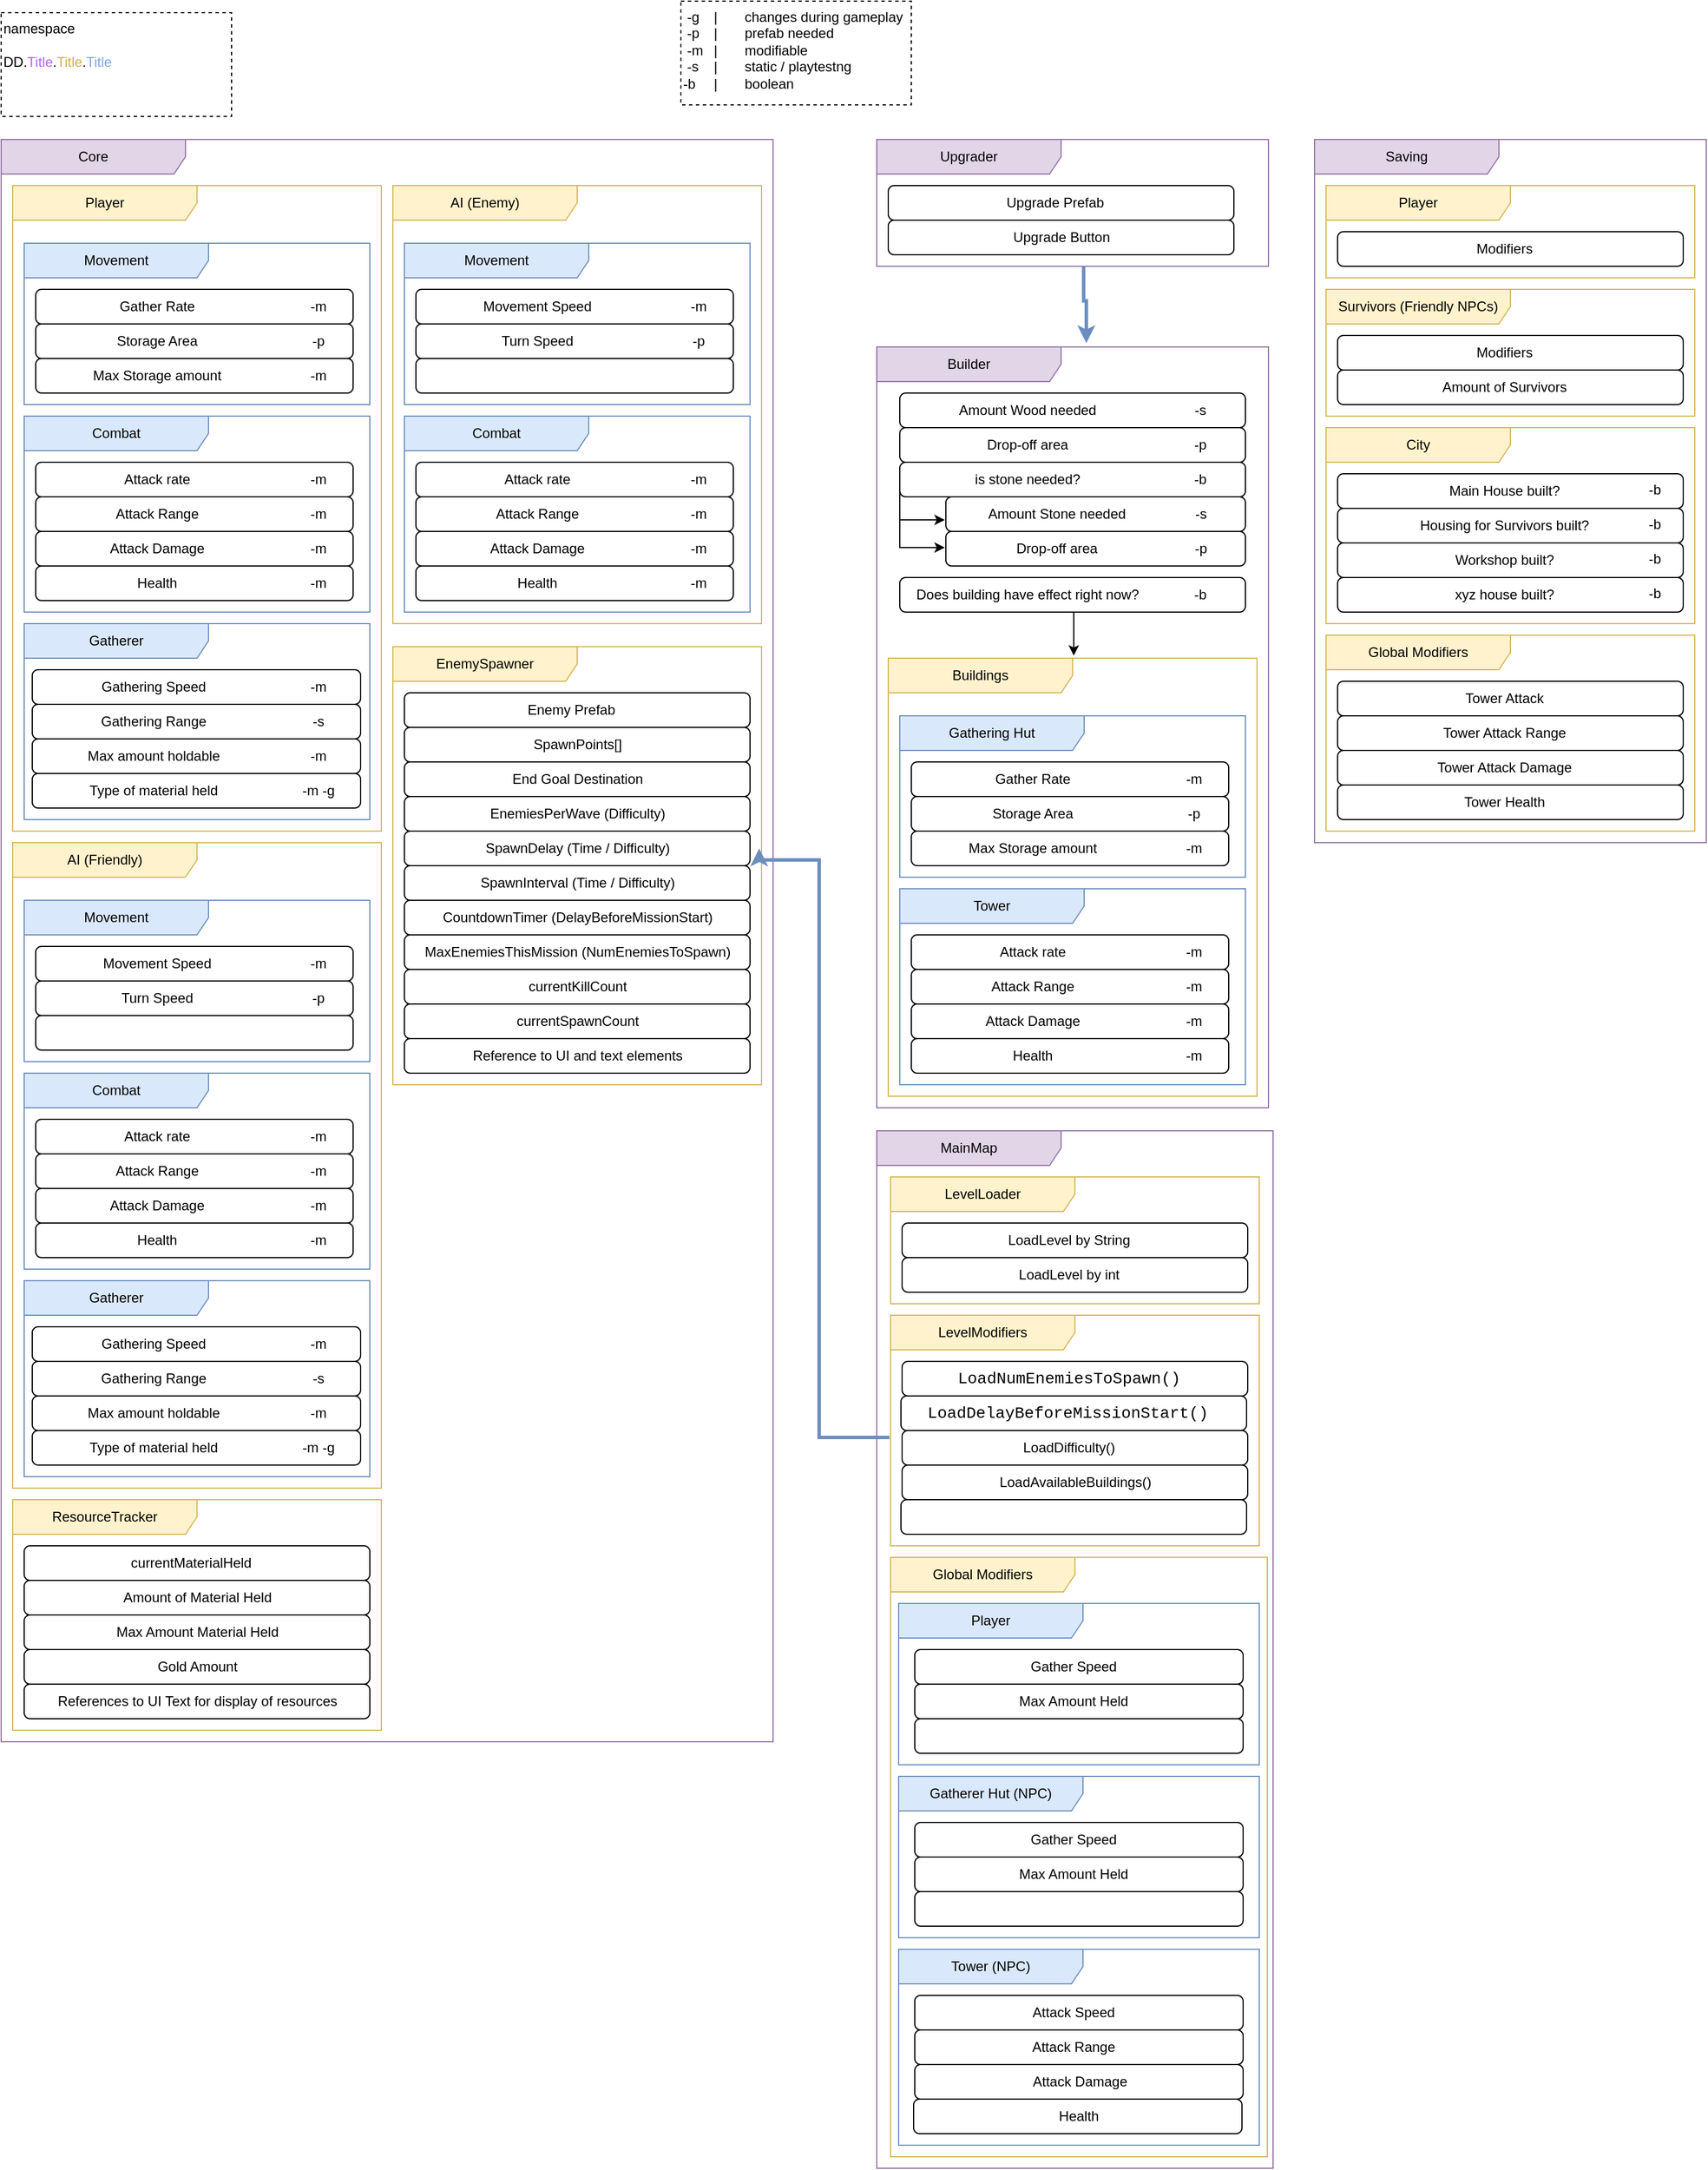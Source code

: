 <mxfile version="24.6.5" type="github">
  <diagram name="Scripts" id="Pfe_4rutyUgECun5avSO">
    <mxGraphModel dx="1434" dy="754" grid="1" gridSize="10" guides="1" tooltips="1" connect="1" arrows="1" fold="1" page="1" pageScale="1" pageWidth="850" pageHeight="1100" background="none" math="0" shadow="0">
      <root>
        <mxCell id="0" />
        <mxCell id="1" parent="0" />
        <mxCell id="oJg7SbTFlOv8RmjK-x86-2" value="&lt;div&gt;&amp;nbsp;-g&lt;span style=&quot;white-space: pre;&quot;&gt;&#x9;&lt;/span&gt;|&lt;span style=&quot;white-space: pre;&quot;&gt;&#x9;&lt;/span&gt;changes during gameplay&lt;/div&gt;&lt;div&gt;&amp;nbsp;-p&lt;span style=&quot;white-space: pre;&quot;&gt;&#x9;&lt;/span&gt;|&lt;span style=&quot;white-space: pre;&quot;&gt;&#x9;&lt;/span&gt;prefab needed&lt;/div&gt;&lt;div&gt;&amp;nbsp;-m&lt;span style=&quot;white-space: pre;&quot;&gt;&#x9;&lt;/span&gt;|&lt;span style=&quot;white-space: pre;&quot;&gt;&#x9;&lt;/span&gt;modifiable&lt;/div&gt;&lt;div&gt;&amp;nbsp;-s&lt;span style=&quot;white-space: pre;&quot;&gt;&#x9;&lt;/span&gt;|&lt;span style=&quot;white-space: pre;&quot;&gt;&#x9;&lt;/span&gt;static / playtestng&lt;br&gt;&lt;/div&gt;&lt;div&gt;-b&lt;span style=&quot;white-space: pre;&quot;&gt;&#x9;&lt;/span&gt;|&lt;span style=&quot;white-space: pre;&quot;&gt;&#x9;&lt;/span&gt;boolean&lt;br&gt;&lt;/div&gt;" style="fontStyle=0;dashed=1;html=1;whiteSpace=wrap;align=left;spacing=2;verticalAlign=top;" parent="1" vertex="1">
          <mxGeometry x="630" y="10" width="200" height="90" as="geometry" />
        </mxCell>
        <mxCell id="oJg7SbTFlOv8RmjK-x86-24" value="Builder" style="shape=umlFrame;whiteSpace=wrap;html=1;pointerEvents=0;recursiveResize=0;container=1;collapsible=0;width=160;fillColor=#e1d5e7;strokeColor=#9673a6;" parent="1" vertex="1">
          <mxGeometry x="800" y="310" width="340" height="660" as="geometry" />
        </mxCell>
        <mxCell id="oJg7SbTFlOv8RmjK-x86-25" value="" style="group" parent="oJg7SbTFlOv8RmjK-x86-24" vertex="1" connectable="0">
          <mxGeometry x="20" y="40" width="300" height="30" as="geometry" />
        </mxCell>
        <mxCell id="oJg7SbTFlOv8RmjK-x86-26" value="" style="rounded=1;absoluteArcSize=1;html=1;arcSize=10;container=0;" parent="oJg7SbTFlOv8RmjK-x86-25" vertex="1">
          <mxGeometry width="300" height="30" as="geometry" />
        </mxCell>
        <mxCell id="oJg7SbTFlOv8RmjK-x86-27" value="Amount Wood needed" style="html=1;shape=mxgraph.er.anchor;whiteSpace=wrap;container=0;" parent="oJg7SbTFlOv8RmjK-x86-25" vertex="1">
          <mxGeometry width="222.414" height="30" as="geometry" />
        </mxCell>
        <mxCell id="oJg7SbTFlOv8RmjK-x86-28" value="-s" style="rounded=1;absoluteArcSize=1;html=1;arcSize=10;whiteSpace=wrap;points=[];strokeColor=inherit;fillColor=inherit;container=0;" parent="oJg7SbTFlOv8RmjK-x86-25" vertex="1">
          <mxGeometry x="235.345" y="1.5" width="51.724" height="27" as="geometry" />
        </mxCell>
        <mxCell id="oJg7SbTFlOv8RmjK-x86-29" value="" style="group" parent="oJg7SbTFlOv8RmjK-x86-24" vertex="1" connectable="0">
          <mxGeometry x="20" y="100" width="300" height="30" as="geometry" />
        </mxCell>
        <mxCell id="oJg7SbTFlOv8RmjK-x86-30" value="" style="rounded=1;absoluteArcSize=1;html=1;arcSize=10;container=0;" parent="oJg7SbTFlOv8RmjK-x86-29" vertex="1">
          <mxGeometry width="300" height="30" as="geometry" />
        </mxCell>
        <mxCell id="oJg7SbTFlOv8RmjK-x86-31" value="is stone needed? " style="html=1;shape=mxgraph.er.anchor;whiteSpace=wrap;container=0;" parent="oJg7SbTFlOv8RmjK-x86-29" vertex="1">
          <mxGeometry width="222.414" height="30" as="geometry" />
        </mxCell>
        <mxCell id="oJg7SbTFlOv8RmjK-x86-32" value="-b" style="rounded=1;absoluteArcSize=1;html=1;arcSize=10;whiteSpace=wrap;points=[];strokeColor=inherit;fillColor=inherit;container=0;" parent="oJg7SbTFlOv8RmjK-x86-29" vertex="1">
          <mxGeometry x="235.345" y="1.5" width="51.724" height="27" as="geometry" />
        </mxCell>
        <mxCell id="oJg7SbTFlOv8RmjK-x86-33" value="" style="group" parent="oJg7SbTFlOv8RmjK-x86-24" vertex="1" connectable="0">
          <mxGeometry x="60" y="130" width="260" height="30" as="geometry" />
        </mxCell>
        <mxCell id="oJg7SbTFlOv8RmjK-x86-34" value="" style="rounded=1;absoluteArcSize=1;html=1;arcSize=10;container=0;" parent="oJg7SbTFlOv8RmjK-x86-33" vertex="1">
          <mxGeometry width="260" height="30" as="geometry" />
        </mxCell>
        <mxCell id="oJg7SbTFlOv8RmjK-x86-35" value="Amount Stone needed" style="html=1;shape=mxgraph.er.anchor;whiteSpace=wrap;container=0;" parent="oJg7SbTFlOv8RmjK-x86-33" vertex="1">
          <mxGeometry width="192.759" height="30" as="geometry" />
        </mxCell>
        <mxCell id="oJg7SbTFlOv8RmjK-x86-36" value="-s" style="rounded=1;absoluteArcSize=1;html=1;arcSize=10;whiteSpace=wrap;points=[];strokeColor=inherit;fillColor=inherit;container=0;" parent="oJg7SbTFlOv8RmjK-x86-33" vertex="1">
          <mxGeometry x="198.966" y="1.5" width="44.828" height="27" as="geometry" />
        </mxCell>
        <mxCell id="oJg7SbTFlOv8RmjK-x86-43" style="edgeStyle=orthogonalEdgeStyle;rounded=0;orthogonalLoop=1;jettySize=auto;html=1;exitX=0;exitY=1;exitDx=0;exitDy=0;entryX=-0.005;entryY=0.667;entryDx=0;entryDy=0;entryPerimeter=0;" parent="oJg7SbTFlOv8RmjK-x86-24" source="oJg7SbTFlOv8RmjK-x86-30" target="oJg7SbTFlOv8RmjK-x86-35" edge="1">
          <mxGeometry relative="1" as="geometry" />
        </mxCell>
        <mxCell id="oJg7SbTFlOv8RmjK-x86-44" value="" style="group" parent="oJg7SbTFlOv8RmjK-x86-24" vertex="1" connectable="0">
          <mxGeometry x="60" y="160" width="260" height="30" as="geometry" />
        </mxCell>
        <mxCell id="oJg7SbTFlOv8RmjK-x86-45" value="" style="rounded=1;absoluteArcSize=1;html=1;arcSize=10;container=0;" parent="oJg7SbTFlOv8RmjK-x86-44" vertex="1">
          <mxGeometry width="260" height="30" as="geometry" />
        </mxCell>
        <mxCell id="oJg7SbTFlOv8RmjK-x86-46" value="Drop-off area" style="html=1;shape=mxgraph.er.anchor;whiteSpace=wrap;container=0;" parent="oJg7SbTFlOv8RmjK-x86-44" vertex="1">
          <mxGeometry width="192.759" height="30" as="geometry" />
        </mxCell>
        <mxCell id="oJg7SbTFlOv8RmjK-x86-47" value="-p" style="rounded=1;absoluteArcSize=1;html=1;arcSize=10;whiteSpace=wrap;points=[];strokeColor=inherit;fillColor=inherit;container=0;" parent="oJg7SbTFlOv8RmjK-x86-44" vertex="1">
          <mxGeometry x="198.966" y="1.5" width="44.828" height="27" as="geometry" />
        </mxCell>
        <mxCell id="oJg7SbTFlOv8RmjK-x86-48" value="" style="group" parent="oJg7SbTFlOv8RmjK-x86-24" vertex="1" connectable="0">
          <mxGeometry x="20" y="70" width="300" height="30" as="geometry" />
        </mxCell>
        <mxCell id="oJg7SbTFlOv8RmjK-x86-49" value="" style="rounded=1;absoluteArcSize=1;html=1;arcSize=10;container=0;" parent="oJg7SbTFlOv8RmjK-x86-48" vertex="1">
          <mxGeometry width="300" height="30" as="geometry" />
        </mxCell>
        <mxCell id="oJg7SbTFlOv8RmjK-x86-50" value="Drop-off area" style="html=1;shape=mxgraph.er.anchor;whiteSpace=wrap;container=0;" parent="oJg7SbTFlOv8RmjK-x86-48" vertex="1">
          <mxGeometry width="222.414" height="30" as="geometry" />
        </mxCell>
        <mxCell id="oJg7SbTFlOv8RmjK-x86-51" value="-p" style="rounded=1;absoluteArcSize=1;html=1;arcSize=10;whiteSpace=wrap;points=[];strokeColor=inherit;fillColor=inherit;container=0;" parent="oJg7SbTFlOv8RmjK-x86-48" vertex="1">
          <mxGeometry x="235.345" y="1.5" width="51.724" height="27" as="geometry" />
        </mxCell>
        <mxCell id="oJg7SbTFlOv8RmjK-x86-52" style="edgeStyle=orthogonalEdgeStyle;rounded=0;orthogonalLoop=1;jettySize=auto;html=1;exitX=0;exitY=0.75;exitDx=0;exitDy=0;entryX=-0.005;entryY=0.467;entryDx=0;entryDy=0;entryPerimeter=0;" parent="oJg7SbTFlOv8RmjK-x86-24" source="oJg7SbTFlOv8RmjK-x86-30" target="oJg7SbTFlOv8RmjK-x86-46" edge="1">
          <mxGeometry relative="1" as="geometry">
            <Array as="points">
              <mxPoint x="20" y="174" />
            </Array>
          </mxGeometry>
        </mxCell>
        <mxCell id="oJg7SbTFlOv8RmjK-x86-53" value="" style="group" parent="oJg7SbTFlOv8RmjK-x86-24" vertex="1" connectable="0">
          <mxGeometry x="20" y="200" width="300" height="30" as="geometry" />
        </mxCell>
        <mxCell id="oJg7SbTFlOv8RmjK-x86-54" value="" style="rounded=1;absoluteArcSize=1;html=1;arcSize=10;container=0;" parent="oJg7SbTFlOv8RmjK-x86-53" vertex="1">
          <mxGeometry width="300" height="30" as="geometry" />
        </mxCell>
        <mxCell id="oJg7SbTFlOv8RmjK-x86-55" value="Does building have effect right now?" style="html=1;shape=mxgraph.er.anchor;whiteSpace=wrap;container=0;" parent="oJg7SbTFlOv8RmjK-x86-53" vertex="1">
          <mxGeometry width="222.414" height="30" as="geometry" />
        </mxCell>
        <mxCell id="oJg7SbTFlOv8RmjK-x86-56" value="-b" style="rounded=1;absoluteArcSize=1;html=1;arcSize=10;whiteSpace=wrap;points=[];strokeColor=inherit;fillColor=inherit;container=0;" parent="oJg7SbTFlOv8RmjK-x86-53" vertex="1">
          <mxGeometry x="235.345" y="1.5" width="51.724" height="27" as="geometry" />
        </mxCell>
        <mxCell id="oJg7SbTFlOv8RmjK-x86-57" value="Buildings" style="shape=umlFrame;whiteSpace=wrap;html=1;pointerEvents=0;recursiveResize=0;container=1;collapsible=0;width=160;fillColor=#fff2cc;strokeColor=#d6b656;perimeterSpacing=7;" parent="oJg7SbTFlOv8RmjK-x86-24" vertex="1">
          <mxGeometry x="10" y="270" width="320" height="380" as="geometry" />
        </mxCell>
        <mxCell id="oJg7SbTFlOv8RmjK-x86-70" style="edgeStyle=orthogonalEdgeStyle;rounded=0;orthogonalLoop=1;jettySize=auto;html=1;exitX=0;exitY=1;exitDx=0;exitDy=0;entryX=-0.005;entryY=0.667;entryDx=0;entryDy=0;entryPerimeter=0;" parent="oJg7SbTFlOv8RmjK-x86-57" edge="1">
          <mxGeometry relative="1" as="geometry">
            <mxPoint x="20.0" y="130" as="sourcePoint" />
          </mxGeometry>
        </mxCell>
        <mxCell id="oJg7SbTFlOv8RmjK-x86-79" style="edgeStyle=orthogonalEdgeStyle;rounded=0;orthogonalLoop=1;jettySize=auto;html=1;exitX=0;exitY=0.75;exitDx=0;exitDy=0;entryX=-0.005;entryY=0.467;entryDx=0;entryDy=0;entryPerimeter=0;" parent="oJg7SbTFlOv8RmjK-x86-57" edge="1">
          <mxGeometry relative="1" as="geometry">
            <mxPoint x="20" y="122.5" as="sourcePoint" />
            <Array as="points">
              <mxPoint x="20" y="174" />
            </Array>
          </mxGeometry>
        </mxCell>
        <mxCell id="oJg7SbTFlOv8RmjK-x86-85" value="Gathering Hut" style="shape=umlFrame;whiteSpace=wrap;html=1;pointerEvents=0;recursiveResize=0;container=1;collapsible=0;width=160;fillColor=#dae8fc;strokeColor=#6c8ebf;" parent="oJg7SbTFlOv8RmjK-x86-57" vertex="1">
          <mxGeometry x="10" y="50" width="300" height="140" as="geometry" />
        </mxCell>
        <mxCell id="oJg7SbTFlOv8RmjK-x86-86" style="edgeStyle=orthogonalEdgeStyle;rounded=0;orthogonalLoop=1;jettySize=auto;html=1;exitX=0;exitY=1;exitDx=0;exitDy=0;entryX=-0.005;entryY=0.667;entryDx=0;entryDy=0;entryPerimeter=0;" parent="oJg7SbTFlOv8RmjK-x86-85" edge="1">
          <mxGeometry relative="1" as="geometry">
            <mxPoint x="20.0" y="130" as="sourcePoint" />
          </mxGeometry>
        </mxCell>
        <mxCell id="oJg7SbTFlOv8RmjK-x86-87" style="edgeStyle=orthogonalEdgeStyle;rounded=0;orthogonalLoop=1;jettySize=auto;html=1;exitX=0;exitY=0.75;exitDx=0;exitDy=0;entryX=-0.005;entryY=0.467;entryDx=0;entryDy=0;entryPerimeter=0;" parent="oJg7SbTFlOv8RmjK-x86-85" edge="1">
          <mxGeometry relative="1" as="geometry">
            <mxPoint x="20" y="122.5" as="sourcePoint" />
            <Array as="points">
              <mxPoint x="20" y="174" />
            </Array>
          </mxGeometry>
        </mxCell>
        <mxCell id="oJg7SbTFlOv8RmjK-x86-90" value="" style="group" parent="oJg7SbTFlOv8RmjK-x86-85" vertex="1" connectable="0">
          <mxGeometry x="10" y="40" width="285" height="30" as="geometry" />
        </mxCell>
        <mxCell id="oJg7SbTFlOv8RmjK-x86-91" value="" style="rounded=1;absoluteArcSize=1;html=1;arcSize=10;container=0;" parent="oJg7SbTFlOv8RmjK-x86-90" vertex="1">
          <mxGeometry width="275.5" height="30" as="geometry" />
        </mxCell>
        <mxCell id="oJg7SbTFlOv8RmjK-x86-92" value="Gather Rate" style="html=1;shape=mxgraph.er.anchor;whiteSpace=wrap;container=0;" parent="oJg7SbTFlOv8RmjK-x86-90" vertex="1">
          <mxGeometry width="211.293" height="30" as="geometry" />
        </mxCell>
        <mxCell id="oJg7SbTFlOv8RmjK-x86-93" value="-m" style="rounded=1;absoluteArcSize=1;html=1;arcSize=10;whiteSpace=wrap;points=[];strokeColor=inherit;fillColor=inherit;container=0;" parent="oJg7SbTFlOv8RmjK-x86-90" vertex="1">
          <mxGeometry x="221.355" y="1.5" width="49.138" height="27" as="geometry" />
        </mxCell>
        <mxCell id="oJg7SbTFlOv8RmjK-x86-95" value="" style="group" parent="oJg7SbTFlOv8RmjK-x86-85" vertex="1" connectable="0">
          <mxGeometry x="10" y="70" width="285" height="30" as="geometry" />
        </mxCell>
        <mxCell id="oJg7SbTFlOv8RmjK-x86-96" value="" style="rounded=1;absoluteArcSize=1;html=1;arcSize=10;container=0;" parent="oJg7SbTFlOv8RmjK-x86-95" vertex="1">
          <mxGeometry width="275.5" height="30" as="geometry" />
        </mxCell>
        <mxCell id="oJg7SbTFlOv8RmjK-x86-97" value="Storage Area" style="html=1;shape=mxgraph.er.anchor;whiteSpace=wrap;container=0;" parent="oJg7SbTFlOv8RmjK-x86-95" vertex="1">
          <mxGeometry width="211.293" height="30" as="geometry" />
        </mxCell>
        <mxCell id="oJg7SbTFlOv8RmjK-x86-98" value="-p" style="rounded=1;absoluteArcSize=1;html=1;arcSize=10;whiteSpace=wrap;points=[];strokeColor=inherit;fillColor=inherit;container=0;" parent="oJg7SbTFlOv8RmjK-x86-95" vertex="1">
          <mxGeometry x="221.355" y="1.5" width="49.138" height="27" as="geometry" />
        </mxCell>
        <mxCell id="oJg7SbTFlOv8RmjK-x86-99" value="" style="group" parent="oJg7SbTFlOv8RmjK-x86-85" vertex="1" connectable="0">
          <mxGeometry x="10" y="100" width="285" height="30" as="geometry" />
        </mxCell>
        <mxCell id="oJg7SbTFlOv8RmjK-x86-100" value="" style="rounded=1;absoluteArcSize=1;html=1;arcSize=10;container=0;" parent="oJg7SbTFlOv8RmjK-x86-99" vertex="1">
          <mxGeometry width="275.5" height="30" as="geometry" />
        </mxCell>
        <mxCell id="oJg7SbTFlOv8RmjK-x86-101" value="Max Storage amount" style="html=1;shape=mxgraph.er.anchor;whiteSpace=wrap;container=0;" parent="oJg7SbTFlOv8RmjK-x86-99" vertex="1">
          <mxGeometry width="211.293" height="30" as="geometry" />
        </mxCell>
        <mxCell id="oJg7SbTFlOv8RmjK-x86-102" value="-m" style="rounded=1;absoluteArcSize=1;html=1;arcSize=10;whiteSpace=wrap;points=[];strokeColor=inherit;fillColor=inherit;container=0;" parent="oJg7SbTFlOv8RmjK-x86-99" vertex="1">
          <mxGeometry x="221.355" y="1.5" width="49.138" height="27" as="geometry" />
        </mxCell>
        <mxCell id="oJg7SbTFlOv8RmjK-x86-103" value="Tower" style="shape=umlFrame;whiteSpace=wrap;html=1;pointerEvents=0;recursiveResize=0;container=1;collapsible=0;width=160;fillColor=#dae8fc;strokeColor=#6c8ebf;" parent="oJg7SbTFlOv8RmjK-x86-57" vertex="1">
          <mxGeometry x="10" y="200" width="300" height="170" as="geometry" />
        </mxCell>
        <mxCell id="oJg7SbTFlOv8RmjK-x86-104" style="edgeStyle=orthogonalEdgeStyle;rounded=0;orthogonalLoop=1;jettySize=auto;html=1;exitX=0;exitY=1;exitDx=0;exitDy=0;entryX=-0.005;entryY=0.667;entryDx=0;entryDy=0;entryPerimeter=0;" parent="oJg7SbTFlOv8RmjK-x86-103" edge="1">
          <mxGeometry relative="1" as="geometry">
            <mxPoint x="20.0" y="130" as="sourcePoint" />
          </mxGeometry>
        </mxCell>
        <mxCell id="oJg7SbTFlOv8RmjK-x86-105" style="edgeStyle=orthogonalEdgeStyle;rounded=0;orthogonalLoop=1;jettySize=auto;html=1;exitX=0;exitY=0.75;exitDx=0;exitDy=0;entryX=-0.005;entryY=0.467;entryDx=0;entryDy=0;entryPerimeter=0;" parent="oJg7SbTFlOv8RmjK-x86-103" edge="1">
          <mxGeometry relative="1" as="geometry">
            <mxPoint x="20" y="122.5" as="sourcePoint" />
            <Array as="points">
              <mxPoint x="20" y="174" />
            </Array>
          </mxGeometry>
        </mxCell>
        <mxCell id="oJg7SbTFlOv8RmjK-x86-106" value="" style="group" parent="oJg7SbTFlOv8RmjK-x86-103" vertex="1" connectable="0">
          <mxGeometry x="10" y="40" width="285" height="30" as="geometry" />
        </mxCell>
        <mxCell id="oJg7SbTFlOv8RmjK-x86-107" value="" style="rounded=1;absoluteArcSize=1;html=1;arcSize=10;container=0;" parent="oJg7SbTFlOv8RmjK-x86-106" vertex="1">
          <mxGeometry width="275.5" height="30" as="geometry" />
        </mxCell>
        <mxCell id="oJg7SbTFlOv8RmjK-x86-108" value="Attack rate" style="html=1;shape=mxgraph.er.anchor;whiteSpace=wrap;container=0;" parent="oJg7SbTFlOv8RmjK-x86-106" vertex="1">
          <mxGeometry width="211.293" height="30" as="geometry" />
        </mxCell>
        <mxCell id="oJg7SbTFlOv8RmjK-x86-109" value="-m" style="rounded=1;absoluteArcSize=1;html=1;arcSize=10;whiteSpace=wrap;points=[];strokeColor=inherit;fillColor=inherit;container=0;" parent="oJg7SbTFlOv8RmjK-x86-106" vertex="1">
          <mxGeometry x="221.355" y="1.5" width="49.138" height="27" as="geometry" />
        </mxCell>
        <mxCell id="oJg7SbTFlOv8RmjK-x86-110" value="" style="group" parent="oJg7SbTFlOv8RmjK-x86-103" vertex="1" connectable="0">
          <mxGeometry x="10" y="70" width="285" height="30" as="geometry" />
        </mxCell>
        <mxCell id="oJg7SbTFlOv8RmjK-x86-111" value="" style="rounded=1;absoluteArcSize=1;html=1;arcSize=10;container=0;" parent="oJg7SbTFlOv8RmjK-x86-110" vertex="1">
          <mxGeometry width="275.5" height="30" as="geometry" />
        </mxCell>
        <mxCell id="oJg7SbTFlOv8RmjK-x86-112" value="Attack Range" style="html=1;shape=mxgraph.er.anchor;whiteSpace=wrap;container=0;" parent="oJg7SbTFlOv8RmjK-x86-110" vertex="1">
          <mxGeometry width="211.293" height="30" as="geometry" />
        </mxCell>
        <mxCell id="oJg7SbTFlOv8RmjK-x86-113" value="-m" style="rounded=1;absoluteArcSize=1;html=1;arcSize=10;whiteSpace=wrap;points=[];strokeColor=inherit;fillColor=inherit;container=0;" parent="oJg7SbTFlOv8RmjK-x86-110" vertex="1">
          <mxGeometry x="221.355" y="1.5" width="49.138" height="27" as="geometry" />
        </mxCell>
        <mxCell id="oJg7SbTFlOv8RmjK-x86-114" value="" style="group" parent="oJg7SbTFlOv8RmjK-x86-103" vertex="1" connectable="0">
          <mxGeometry x="10" y="100" width="285" height="30" as="geometry" />
        </mxCell>
        <mxCell id="oJg7SbTFlOv8RmjK-x86-115" value="" style="rounded=1;absoluteArcSize=1;html=1;arcSize=10;container=0;" parent="oJg7SbTFlOv8RmjK-x86-114" vertex="1">
          <mxGeometry width="275.5" height="30" as="geometry" />
        </mxCell>
        <mxCell id="oJg7SbTFlOv8RmjK-x86-116" value="Attack Damage" style="html=1;shape=mxgraph.er.anchor;whiteSpace=wrap;container=0;" parent="oJg7SbTFlOv8RmjK-x86-114" vertex="1">
          <mxGeometry width="211.293" height="30" as="geometry" />
        </mxCell>
        <mxCell id="oJg7SbTFlOv8RmjK-x86-117" value="-m" style="rounded=1;absoluteArcSize=1;html=1;arcSize=10;whiteSpace=wrap;points=[];strokeColor=inherit;fillColor=inherit;container=0;" parent="oJg7SbTFlOv8RmjK-x86-114" vertex="1">
          <mxGeometry x="221.355" y="1.5" width="49.138" height="27" as="geometry" />
        </mxCell>
        <mxCell id="oJg7SbTFlOv8RmjK-x86-118" value="" style="group" parent="oJg7SbTFlOv8RmjK-x86-103" vertex="1" connectable="0">
          <mxGeometry x="10" y="130" width="285" height="30" as="geometry" />
        </mxCell>
        <mxCell id="oJg7SbTFlOv8RmjK-x86-119" value="" style="rounded=1;absoluteArcSize=1;html=1;arcSize=10;container=0;" parent="oJg7SbTFlOv8RmjK-x86-118" vertex="1">
          <mxGeometry width="275.5" height="30" as="geometry" />
        </mxCell>
        <mxCell id="oJg7SbTFlOv8RmjK-x86-120" value="Health" style="html=1;shape=mxgraph.er.anchor;whiteSpace=wrap;container=0;" parent="oJg7SbTFlOv8RmjK-x86-118" vertex="1">
          <mxGeometry width="211.293" height="30" as="geometry" />
        </mxCell>
        <mxCell id="oJg7SbTFlOv8RmjK-x86-121" value="-m" style="rounded=1;absoluteArcSize=1;html=1;arcSize=10;whiteSpace=wrap;points=[];strokeColor=inherit;fillColor=inherit;container=0;" parent="oJg7SbTFlOv8RmjK-x86-118" vertex="1">
          <mxGeometry x="221.355" y="1.5" width="49.138" height="27" as="geometry" />
        </mxCell>
        <mxCell id="oJg7SbTFlOv8RmjK-x86-84" style="edgeStyle=orthogonalEdgeStyle;rounded=0;orthogonalLoop=1;jettySize=auto;html=1;exitX=0.5;exitY=1;exitDx=0;exitDy=0;entryX=0.503;entryY=0.012;entryDx=0;entryDy=0;entryPerimeter=0;" parent="oJg7SbTFlOv8RmjK-x86-24" source="oJg7SbTFlOv8RmjK-x86-54" target="oJg7SbTFlOv8RmjK-x86-57" edge="1">
          <mxGeometry relative="1" as="geometry" />
        </mxCell>
        <mxCell id="oJg7SbTFlOv8RmjK-x86-228" value="namespace&lt;br&gt;&lt;br&gt;DD.&lt;font color=&quot;#b266ff&quot;&gt;Title&lt;/font&gt;.&lt;font color=&quot;#cfaf53&quot;&gt;Title&lt;/font&gt;.&lt;font color=&quot;#7ea6e0&quot;&gt;Title&lt;/font&gt;" style="fontStyle=0;dashed=1;html=1;whiteSpace=wrap;align=left;spacing=2;verticalAlign=top;" parent="1" vertex="1">
          <mxGeometry x="40" y="20" width="200" height="90" as="geometry" />
        </mxCell>
        <mxCell id="oJg7SbTFlOv8RmjK-x86-289" value="Core" style="shape=umlFrame;whiteSpace=wrap;html=1;pointerEvents=0;recursiveResize=0;container=1;collapsible=0;width=160;fillColor=#e1d5e7;strokeColor=#9673a6;" parent="1" vertex="1">
          <mxGeometry x="40" y="130" width="670" height="1390" as="geometry" />
        </mxCell>
        <mxCell id="oJg7SbTFlOv8RmjK-x86-316" value="Player" style="shape=umlFrame;whiteSpace=wrap;html=1;pointerEvents=0;recursiveResize=0;container=1;collapsible=0;width=160;fillColor=#fff2cc;strokeColor=#d6b656;perimeterSpacing=7;" parent="oJg7SbTFlOv8RmjK-x86-289" vertex="1">
          <mxGeometry x="10" y="40" width="320" height="560" as="geometry" />
        </mxCell>
        <mxCell id="oJg7SbTFlOv8RmjK-x86-317" style="edgeStyle=orthogonalEdgeStyle;rounded=0;orthogonalLoop=1;jettySize=auto;html=1;exitX=0;exitY=1;exitDx=0;exitDy=0;entryX=-0.005;entryY=0.667;entryDx=0;entryDy=0;entryPerimeter=0;" parent="oJg7SbTFlOv8RmjK-x86-316" edge="1">
          <mxGeometry relative="1" as="geometry">
            <mxPoint x="20.0" y="130" as="sourcePoint" />
          </mxGeometry>
        </mxCell>
        <mxCell id="oJg7SbTFlOv8RmjK-x86-318" style="edgeStyle=orthogonalEdgeStyle;rounded=0;orthogonalLoop=1;jettySize=auto;html=1;exitX=0;exitY=0.75;exitDx=0;exitDy=0;entryX=-0.005;entryY=0.467;entryDx=0;entryDy=0;entryPerimeter=0;" parent="oJg7SbTFlOv8RmjK-x86-316" edge="1">
          <mxGeometry relative="1" as="geometry">
            <mxPoint x="20" y="122.5" as="sourcePoint" />
            <Array as="points">
              <mxPoint x="20" y="174" />
            </Array>
          </mxGeometry>
        </mxCell>
        <mxCell id="oJg7SbTFlOv8RmjK-x86-319" value="Movement" style="shape=umlFrame;whiteSpace=wrap;html=1;pointerEvents=0;recursiveResize=0;container=1;collapsible=0;width=160;fillColor=#dae8fc;strokeColor=#6c8ebf;" parent="oJg7SbTFlOv8RmjK-x86-316" vertex="1">
          <mxGeometry x="10" y="50" width="300" height="140" as="geometry" />
        </mxCell>
        <mxCell id="oJg7SbTFlOv8RmjK-x86-320" style="edgeStyle=orthogonalEdgeStyle;rounded=0;orthogonalLoop=1;jettySize=auto;html=1;exitX=0;exitY=1;exitDx=0;exitDy=0;entryX=-0.005;entryY=0.667;entryDx=0;entryDy=0;entryPerimeter=0;" parent="oJg7SbTFlOv8RmjK-x86-319" edge="1">
          <mxGeometry relative="1" as="geometry">
            <mxPoint x="20.0" y="130" as="sourcePoint" />
          </mxGeometry>
        </mxCell>
        <mxCell id="oJg7SbTFlOv8RmjK-x86-321" style="edgeStyle=orthogonalEdgeStyle;rounded=0;orthogonalLoop=1;jettySize=auto;html=1;exitX=0;exitY=0.75;exitDx=0;exitDy=0;entryX=-0.005;entryY=0.467;entryDx=0;entryDy=0;entryPerimeter=0;" parent="oJg7SbTFlOv8RmjK-x86-319" edge="1">
          <mxGeometry relative="1" as="geometry">
            <mxPoint x="20" y="122.5" as="sourcePoint" />
            <Array as="points">
              <mxPoint x="20" y="174" />
            </Array>
          </mxGeometry>
        </mxCell>
        <mxCell id="oJg7SbTFlOv8RmjK-x86-322" value="" style="group" parent="oJg7SbTFlOv8RmjK-x86-319" vertex="1" connectable="0">
          <mxGeometry x="10" y="40" width="285" height="30" as="geometry" />
        </mxCell>
        <mxCell id="oJg7SbTFlOv8RmjK-x86-323" value="" style="rounded=1;absoluteArcSize=1;html=1;arcSize=10;container=0;" parent="oJg7SbTFlOv8RmjK-x86-322" vertex="1">
          <mxGeometry width="275.5" height="30" as="geometry" />
        </mxCell>
        <mxCell id="oJg7SbTFlOv8RmjK-x86-324" value="Gather Rate" style="html=1;shape=mxgraph.er.anchor;whiteSpace=wrap;container=0;" parent="oJg7SbTFlOv8RmjK-x86-322" vertex="1">
          <mxGeometry width="211.293" height="30" as="geometry" />
        </mxCell>
        <mxCell id="oJg7SbTFlOv8RmjK-x86-325" value="-m" style="rounded=1;absoluteArcSize=1;html=1;arcSize=10;whiteSpace=wrap;points=[];strokeColor=inherit;fillColor=inherit;container=0;" parent="oJg7SbTFlOv8RmjK-x86-322" vertex="1">
          <mxGeometry x="221.355" y="1.5" width="49.138" height="27" as="geometry" />
        </mxCell>
        <mxCell id="oJg7SbTFlOv8RmjK-x86-326" value="" style="group" parent="oJg7SbTFlOv8RmjK-x86-319" vertex="1" connectable="0">
          <mxGeometry x="10" y="70" width="285" height="30" as="geometry" />
        </mxCell>
        <mxCell id="oJg7SbTFlOv8RmjK-x86-327" value="" style="rounded=1;absoluteArcSize=1;html=1;arcSize=10;container=0;" parent="oJg7SbTFlOv8RmjK-x86-326" vertex="1">
          <mxGeometry width="275.5" height="30" as="geometry" />
        </mxCell>
        <mxCell id="oJg7SbTFlOv8RmjK-x86-328" value="Storage Area" style="html=1;shape=mxgraph.er.anchor;whiteSpace=wrap;container=0;" parent="oJg7SbTFlOv8RmjK-x86-326" vertex="1">
          <mxGeometry width="211.293" height="30" as="geometry" />
        </mxCell>
        <mxCell id="oJg7SbTFlOv8RmjK-x86-329" value="-p" style="rounded=1;absoluteArcSize=1;html=1;arcSize=10;whiteSpace=wrap;points=[];strokeColor=inherit;fillColor=inherit;container=0;" parent="oJg7SbTFlOv8RmjK-x86-326" vertex="1">
          <mxGeometry x="221.355" y="1.5" width="49.138" height="27" as="geometry" />
        </mxCell>
        <mxCell id="oJg7SbTFlOv8RmjK-x86-330" value="" style="group" parent="oJg7SbTFlOv8RmjK-x86-319" vertex="1" connectable="0">
          <mxGeometry x="10" y="100" width="285" height="30" as="geometry" />
        </mxCell>
        <mxCell id="oJg7SbTFlOv8RmjK-x86-331" value="" style="rounded=1;absoluteArcSize=1;html=1;arcSize=10;container=0;" parent="oJg7SbTFlOv8RmjK-x86-330" vertex="1">
          <mxGeometry width="275.5" height="30" as="geometry" />
        </mxCell>
        <mxCell id="oJg7SbTFlOv8RmjK-x86-332" value="Max Storage amount" style="html=1;shape=mxgraph.er.anchor;whiteSpace=wrap;container=0;" parent="oJg7SbTFlOv8RmjK-x86-330" vertex="1">
          <mxGeometry width="211.293" height="30" as="geometry" />
        </mxCell>
        <mxCell id="oJg7SbTFlOv8RmjK-x86-333" value="-m" style="rounded=1;absoluteArcSize=1;html=1;arcSize=10;whiteSpace=wrap;points=[];strokeColor=inherit;fillColor=inherit;container=0;" parent="oJg7SbTFlOv8RmjK-x86-330" vertex="1">
          <mxGeometry x="221.355" y="1.5" width="49.138" height="27" as="geometry" />
        </mxCell>
        <mxCell id="oJg7SbTFlOv8RmjK-x86-334" value="Combat" style="shape=umlFrame;whiteSpace=wrap;html=1;pointerEvents=0;recursiveResize=0;container=1;collapsible=0;width=160;fillColor=#dae8fc;strokeColor=#6c8ebf;" parent="oJg7SbTFlOv8RmjK-x86-316" vertex="1">
          <mxGeometry x="10" y="200" width="300" height="170" as="geometry" />
        </mxCell>
        <mxCell id="oJg7SbTFlOv8RmjK-x86-335" style="edgeStyle=orthogonalEdgeStyle;rounded=0;orthogonalLoop=1;jettySize=auto;html=1;exitX=0;exitY=1;exitDx=0;exitDy=0;entryX=-0.005;entryY=0.667;entryDx=0;entryDy=0;entryPerimeter=0;" parent="oJg7SbTFlOv8RmjK-x86-334" edge="1">
          <mxGeometry relative="1" as="geometry">
            <mxPoint x="20.0" y="130" as="sourcePoint" />
          </mxGeometry>
        </mxCell>
        <mxCell id="oJg7SbTFlOv8RmjK-x86-336" style="edgeStyle=orthogonalEdgeStyle;rounded=0;orthogonalLoop=1;jettySize=auto;html=1;exitX=0;exitY=0.75;exitDx=0;exitDy=0;entryX=-0.005;entryY=0.467;entryDx=0;entryDy=0;entryPerimeter=0;" parent="oJg7SbTFlOv8RmjK-x86-334" edge="1">
          <mxGeometry relative="1" as="geometry">
            <mxPoint x="20" y="122.5" as="sourcePoint" />
            <Array as="points">
              <mxPoint x="20" y="174" />
            </Array>
          </mxGeometry>
        </mxCell>
        <mxCell id="oJg7SbTFlOv8RmjK-x86-337" value="" style="group" parent="oJg7SbTFlOv8RmjK-x86-334" vertex="1" connectable="0">
          <mxGeometry x="10" y="40" width="285" height="30" as="geometry" />
        </mxCell>
        <mxCell id="oJg7SbTFlOv8RmjK-x86-338" value="" style="rounded=1;absoluteArcSize=1;html=1;arcSize=10;container=0;" parent="oJg7SbTFlOv8RmjK-x86-337" vertex="1">
          <mxGeometry width="275.5" height="30" as="geometry" />
        </mxCell>
        <mxCell id="oJg7SbTFlOv8RmjK-x86-339" value="Attack rate" style="html=1;shape=mxgraph.er.anchor;whiteSpace=wrap;container=0;" parent="oJg7SbTFlOv8RmjK-x86-337" vertex="1">
          <mxGeometry width="211.293" height="30" as="geometry" />
        </mxCell>
        <mxCell id="oJg7SbTFlOv8RmjK-x86-340" value="-m" style="rounded=1;absoluteArcSize=1;html=1;arcSize=10;whiteSpace=wrap;points=[];strokeColor=inherit;fillColor=inherit;container=0;" parent="oJg7SbTFlOv8RmjK-x86-337" vertex="1">
          <mxGeometry x="221.355" y="1.5" width="49.138" height="27" as="geometry" />
        </mxCell>
        <mxCell id="oJg7SbTFlOv8RmjK-x86-341" value="" style="group" parent="oJg7SbTFlOv8RmjK-x86-334" vertex="1" connectable="0">
          <mxGeometry x="10" y="70" width="285" height="30" as="geometry" />
        </mxCell>
        <mxCell id="oJg7SbTFlOv8RmjK-x86-342" value="" style="rounded=1;absoluteArcSize=1;html=1;arcSize=10;container=0;" parent="oJg7SbTFlOv8RmjK-x86-341" vertex="1">
          <mxGeometry width="275.5" height="30" as="geometry" />
        </mxCell>
        <mxCell id="oJg7SbTFlOv8RmjK-x86-343" value="Attack Range" style="html=1;shape=mxgraph.er.anchor;whiteSpace=wrap;container=0;" parent="oJg7SbTFlOv8RmjK-x86-341" vertex="1">
          <mxGeometry width="211.293" height="30" as="geometry" />
        </mxCell>
        <mxCell id="oJg7SbTFlOv8RmjK-x86-344" value="-m" style="rounded=1;absoluteArcSize=1;html=1;arcSize=10;whiteSpace=wrap;points=[];strokeColor=inherit;fillColor=inherit;container=0;" parent="oJg7SbTFlOv8RmjK-x86-341" vertex="1">
          <mxGeometry x="221.355" y="1.5" width="49.138" height="27" as="geometry" />
        </mxCell>
        <mxCell id="oJg7SbTFlOv8RmjK-x86-345" value="" style="group" parent="oJg7SbTFlOv8RmjK-x86-334" vertex="1" connectable="0">
          <mxGeometry x="10" y="100" width="285" height="30" as="geometry" />
        </mxCell>
        <mxCell id="oJg7SbTFlOv8RmjK-x86-346" value="" style="rounded=1;absoluteArcSize=1;html=1;arcSize=10;container=0;" parent="oJg7SbTFlOv8RmjK-x86-345" vertex="1">
          <mxGeometry width="275.5" height="30" as="geometry" />
        </mxCell>
        <mxCell id="oJg7SbTFlOv8RmjK-x86-347" value="Attack Damage" style="html=1;shape=mxgraph.er.anchor;whiteSpace=wrap;container=0;" parent="oJg7SbTFlOv8RmjK-x86-345" vertex="1">
          <mxGeometry width="211.293" height="30" as="geometry" />
        </mxCell>
        <mxCell id="oJg7SbTFlOv8RmjK-x86-348" value="-m" style="rounded=1;absoluteArcSize=1;html=1;arcSize=10;whiteSpace=wrap;points=[];strokeColor=inherit;fillColor=inherit;container=0;" parent="oJg7SbTFlOv8RmjK-x86-345" vertex="1">
          <mxGeometry x="221.355" y="1.5" width="49.138" height="27" as="geometry" />
        </mxCell>
        <mxCell id="oJg7SbTFlOv8RmjK-x86-349" value="" style="group" parent="oJg7SbTFlOv8RmjK-x86-334" vertex="1" connectable="0">
          <mxGeometry x="10" y="130" width="285" height="30" as="geometry" />
        </mxCell>
        <mxCell id="oJg7SbTFlOv8RmjK-x86-350" value="" style="rounded=1;absoluteArcSize=1;html=1;arcSize=10;container=0;" parent="oJg7SbTFlOv8RmjK-x86-349" vertex="1">
          <mxGeometry width="275.5" height="30" as="geometry" />
        </mxCell>
        <mxCell id="oJg7SbTFlOv8RmjK-x86-351" value="Health" style="html=1;shape=mxgraph.er.anchor;whiteSpace=wrap;container=0;" parent="oJg7SbTFlOv8RmjK-x86-349" vertex="1">
          <mxGeometry width="211.293" height="30" as="geometry" />
        </mxCell>
        <mxCell id="oJg7SbTFlOv8RmjK-x86-352" value="-m" style="rounded=1;absoluteArcSize=1;html=1;arcSize=10;whiteSpace=wrap;points=[];strokeColor=inherit;fillColor=inherit;container=0;" parent="oJg7SbTFlOv8RmjK-x86-349" vertex="1">
          <mxGeometry x="221.355" y="1.5" width="49.138" height="27" as="geometry" />
        </mxCell>
        <mxCell id="oJg7SbTFlOv8RmjK-x86-122" value="&lt;div&gt;Gatherer&lt;/div&gt;" style="shape=umlFrame;whiteSpace=wrap;html=1;pointerEvents=0;recursiveResize=0;container=1;collapsible=0;width=160;fillColor=#dae8fc;strokeColor=#6c8ebf;backgroundOutline=0;" parent="oJg7SbTFlOv8RmjK-x86-316" vertex="1">
          <mxGeometry x="10" y="380" width="300" height="170" as="geometry" />
        </mxCell>
        <mxCell id="oJg7SbTFlOv8RmjK-x86-123" value="" style="group" parent="oJg7SbTFlOv8RmjK-x86-122" vertex="1" connectable="0">
          <mxGeometry x="7" y="40" width="285" height="30" as="geometry" />
        </mxCell>
        <mxCell id="oJg7SbTFlOv8RmjK-x86-124" value="" style="rounded=1;absoluteArcSize=1;html=1;arcSize=10;container=0;" parent="oJg7SbTFlOv8RmjK-x86-123" vertex="1">
          <mxGeometry width="285" height="30" as="geometry" />
        </mxCell>
        <mxCell id="oJg7SbTFlOv8RmjK-x86-125" value="Gathering Speed" style="html=1;shape=mxgraph.er.anchor;whiteSpace=wrap;container=0;" parent="oJg7SbTFlOv8RmjK-x86-123" vertex="1">
          <mxGeometry width="211.293" height="30" as="geometry" />
        </mxCell>
        <mxCell id="oJg7SbTFlOv8RmjK-x86-126" value="-m" style="rounded=1;absoluteArcSize=1;html=1;arcSize=10;whiteSpace=wrap;points=[];strokeColor=inherit;fillColor=inherit;container=0;" parent="oJg7SbTFlOv8RmjK-x86-123" vertex="1">
          <mxGeometry x="223.578" y="1.5" width="49.138" height="27" as="geometry" />
        </mxCell>
        <mxCell id="oJg7SbTFlOv8RmjK-x86-127" value="" style="group" parent="oJg7SbTFlOv8RmjK-x86-122" vertex="1" connectable="0">
          <mxGeometry x="7" y="70" width="285" height="30" as="geometry" />
        </mxCell>
        <mxCell id="oJg7SbTFlOv8RmjK-x86-128" value="" style="rounded=1;absoluteArcSize=1;html=1;arcSize=10;container=0;" parent="oJg7SbTFlOv8RmjK-x86-127" vertex="1">
          <mxGeometry width="285" height="30" as="geometry" />
        </mxCell>
        <mxCell id="oJg7SbTFlOv8RmjK-x86-129" value="Gathering Range" style="html=1;shape=mxgraph.er.anchor;whiteSpace=wrap;container=0;" parent="oJg7SbTFlOv8RmjK-x86-127" vertex="1">
          <mxGeometry width="211.293" height="30" as="geometry" />
        </mxCell>
        <mxCell id="oJg7SbTFlOv8RmjK-x86-130" value="-s" style="rounded=1;absoluteArcSize=1;html=1;arcSize=10;whiteSpace=wrap;points=[];strokeColor=inherit;fillColor=inherit;container=0;" parent="oJg7SbTFlOv8RmjK-x86-127" vertex="1">
          <mxGeometry x="223.578" y="1.5" width="49.138" height="27" as="geometry" />
        </mxCell>
        <mxCell id="oJg7SbTFlOv8RmjK-x86-131" value="" style="group" parent="oJg7SbTFlOv8RmjK-x86-122" vertex="1" connectable="0">
          <mxGeometry x="7" y="100" width="285" height="30" as="geometry" />
        </mxCell>
        <mxCell id="oJg7SbTFlOv8RmjK-x86-132" value="" style="rounded=1;absoluteArcSize=1;html=1;arcSize=10;container=0;" parent="oJg7SbTFlOv8RmjK-x86-131" vertex="1">
          <mxGeometry width="285" height="30" as="geometry" />
        </mxCell>
        <mxCell id="oJg7SbTFlOv8RmjK-x86-133" value="Max amount holdable" style="html=1;shape=mxgraph.er.anchor;whiteSpace=wrap;container=0;" parent="oJg7SbTFlOv8RmjK-x86-131" vertex="1">
          <mxGeometry width="211.293" height="30" as="geometry" />
        </mxCell>
        <mxCell id="oJg7SbTFlOv8RmjK-x86-134" value="-m" style="rounded=1;absoluteArcSize=1;html=1;arcSize=10;whiteSpace=wrap;points=[];strokeColor=inherit;fillColor=inherit;container=0;" parent="oJg7SbTFlOv8RmjK-x86-131" vertex="1">
          <mxGeometry x="223.578" y="1.5" width="49.138" height="27" as="geometry" />
        </mxCell>
        <mxCell id="oJg7SbTFlOv8RmjK-x86-135" value="" style="group" parent="oJg7SbTFlOv8RmjK-x86-122" vertex="1" connectable="0">
          <mxGeometry x="7" y="130" width="285" height="30" as="geometry" />
        </mxCell>
        <mxCell id="oJg7SbTFlOv8RmjK-x86-136" value="" style="rounded=1;absoluteArcSize=1;html=1;arcSize=10;container=0;" parent="oJg7SbTFlOv8RmjK-x86-135" vertex="1">
          <mxGeometry width="285" height="30" as="geometry" />
        </mxCell>
        <mxCell id="oJg7SbTFlOv8RmjK-x86-137" value="Type of material held" style="html=1;shape=mxgraph.er.anchor;whiteSpace=wrap;container=0;" parent="oJg7SbTFlOv8RmjK-x86-135" vertex="1">
          <mxGeometry width="211.293" height="30" as="geometry" />
        </mxCell>
        <mxCell id="oJg7SbTFlOv8RmjK-x86-138" value="-m -g" style="rounded=1;absoluteArcSize=1;html=1;arcSize=10;whiteSpace=wrap;points=[];strokeColor=inherit;fillColor=inherit;container=0;" parent="oJg7SbTFlOv8RmjK-x86-135" vertex="1">
          <mxGeometry x="223.578" y="1.5" width="49.138" height="27" as="geometry" />
        </mxCell>
        <mxCell id="oJg7SbTFlOv8RmjK-x86-354" value="AI (Friendly)" style="shape=umlFrame;whiteSpace=wrap;html=1;pointerEvents=0;recursiveResize=0;container=1;collapsible=0;width=160;fillColor=#fff2cc;strokeColor=#d6b656;perimeterSpacing=7;" parent="oJg7SbTFlOv8RmjK-x86-289" vertex="1">
          <mxGeometry x="10" y="610" width="320" height="560" as="geometry" />
        </mxCell>
        <mxCell id="oJg7SbTFlOv8RmjK-x86-355" style="edgeStyle=orthogonalEdgeStyle;rounded=0;orthogonalLoop=1;jettySize=auto;html=1;exitX=0;exitY=1;exitDx=0;exitDy=0;entryX=-0.005;entryY=0.667;entryDx=0;entryDy=0;entryPerimeter=0;" parent="oJg7SbTFlOv8RmjK-x86-354" edge="1">
          <mxGeometry relative="1" as="geometry">
            <mxPoint x="20.0" y="130" as="sourcePoint" />
          </mxGeometry>
        </mxCell>
        <mxCell id="oJg7SbTFlOv8RmjK-x86-356" style="edgeStyle=orthogonalEdgeStyle;rounded=0;orthogonalLoop=1;jettySize=auto;html=1;exitX=0;exitY=0.75;exitDx=0;exitDy=0;entryX=-0.005;entryY=0.467;entryDx=0;entryDy=0;entryPerimeter=0;" parent="oJg7SbTFlOv8RmjK-x86-354" edge="1">
          <mxGeometry relative="1" as="geometry">
            <mxPoint x="20" y="122.5" as="sourcePoint" />
            <Array as="points">
              <mxPoint x="20" y="174" />
            </Array>
          </mxGeometry>
        </mxCell>
        <mxCell id="oJg7SbTFlOv8RmjK-x86-357" value="Movement" style="shape=umlFrame;whiteSpace=wrap;html=1;pointerEvents=0;recursiveResize=0;container=1;collapsible=0;width=160;fillColor=#dae8fc;strokeColor=#6c8ebf;" parent="oJg7SbTFlOv8RmjK-x86-354" vertex="1">
          <mxGeometry x="10" y="50" width="300" height="140" as="geometry" />
        </mxCell>
        <mxCell id="oJg7SbTFlOv8RmjK-x86-358" style="edgeStyle=orthogonalEdgeStyle;rounded=0;orthogonalLoop=1;jettySize=auto;html=1;exitX=0;exitY=1;exitDx=0;exitDy=0;entryX=-0.005;entryY=0.667;entryDx=0;entryDy=0;entryPerimeter=0;" parent="oJg7SbTFlOv8RmjK-x86-357" edge="1">
          <mxGeometry relative="1" as="geometry">
            <mxPoint x="20.0" y="130" as="sourcePoint" />
          </mxGeometry>
        </mxCell>
        <mxCell id="oJg7SbTFlOv8RmjK-x86-359" style="edgeStyle=orthogonalEdgeStyle;rounded=0;orthogonalLoop=1;jettySize=auto;html=1;exitX=0;exitY=0.75;exitDx=0;exitDy=0;entryX=-0.005;entryY=0.467;entryDx=0;entryDy=0;entryPerimeter=0;" parent="oJg7SbTFlOv8RmjK-x86-357" edge="1">
          <mxGeometry relative="1" as="geometry">
            <mxPoint x="20" y="122.5" as="sourcePoint" />
            <Array as="points">
              <mxPoint x="20" y="174" />
            </Array>
          </mxGeometry>
        </mxCell>
        <mxCell id="oJg7SbTFlOv8RmjK-x86-360" value="" style="group" parent="oJg7SbTFlOv8RmjK-x86-357" vertex="1" connectable="0">
          <mxGeometry x="10" y="40" width="285" height="30" as="geometry" />
        </mxCell>
        <mxCell id="oJg7SbTFlOv8RmjK-x86-361" value="" style="rounded=1;absoluteArcSize=1;html=1;arcSize=10;container=0;" parent="oJg7SbTFlOv8RmjK-x86-360" vertex="1">
          <mxGeometry width="275.5" height="30" as="geometry" />
        </mxCell>
        <mxCell id="oJg7SbTFlOv8RmjK-x86-362" value="Movement Speed" style="html=1;shape=mxgraph.er.anchor;whiteSpace=wrap;container=0;" parent="oJg7SbTFlOv8RmjK-x86-360" vertex="1">
          <mxGeometry width="211.293" height="30" as="geometry" />
        </mxCell>
        <mxCell id="oJg7SbTFlOv8RmjK-x86-363" value="-m" style="rounded=1;absoluteArcSize=1;html=1;arcSize=10;whiteSpace=wrap;points=[];strokeColor=inherit;fillColor=inherit;container=0;" parent="oJg7SbTFlOv8RmjK-x86-360" vertex="1">
          <mxGeometry x="221.355" y="1.5" width="49.138" height="27" as="geometry" />
        </mxCell>
        <mxCell id="oJg7SbTFlOv8RmjK-x86-364" value="" style="group" parent="oJg7SbTFlOv8RmjK-x86-357" vertex="1" connectable="0">
          <mxGeometry x="10" y="70" width="285" height="30" as="geometry" />
        </mxCell>
        <mxCell id="oJg7SbTFlOv8RmjK-x86-365" value="" style="rounded=1;absoluteArcSize=1;html=1;arcSize=10;container=0;" parent="oJg7SbTFlOv8RmjK-x86-364" vertex="1">
          <mxGeometry width="275.5" height="30" as="geometry" />
        </mxCell>
        <mxCell id="oJg7SbTFlOv8RmjK-x86-366" value="Turn Speed" style="html=1;shape=mxgraph.er.anchor;whiteSpace=wrap;container=0;" parent="oJg7SbTFlOv8RmjK-x86-364" vertex="1">
          <mxGeometry width="211.293" height="30" as="geometry" />
        </mxCell>
        <mxCell id="oJg7SbTFlOv8RmjK-x86-367" value="-p" style="rounded=1;absoluteArcSize=1;html=1;arcSize=10;whiteSpace=wrap;points=[];strokeColor=inherit;fillColor=inherit;container=0;" parent="oJg7SbTFlOv8RmjK-x86-364" vertex="1">
          <mxGeometry x="221.355" y="1.5" width="49.138" height="27" as="geometry" />
        </mxCell>
        <mxCell id="oJg7SbTFlOv8RmjK-x86-368" value="" style="group" parent="oJg7SbTFlOv8RmjK-x86-357" vertex="1" connectable="0">
          <mxGeometry x="10" y="100" width="285" height="30" as="geometry" />
        </mxCell>
        <mxCell id="oJg7SbTFlOv8RmjK-x86-369" value="" style="rounded=1;absoluteArcSize=1;html=1;arcSize=10;container=0;" parent="oJg7SbTFlOv8RmjK-x86-368" vertex="1">
          <mxGeometry width="275.5" height="30" as="geometry" />
        </mxCell>
        <mxCell id="oJg7SbTFlOv8RmjK-x86-370" value="" style="html=1;shape=mxgraph.er.anchor;whiteSpace=wrap;container=0;" parent="oJg7SbTFlOv8RmjK-x86-368" vertex="1">
          <mxGeometry width="211.293" height="30" as="geometry" />
        </mxCell>
        <mxCell id="oJg7SbTFlOv8RmjK-x86-371" value="" style="rounded=1;absoluteArcSize=1;html=1;arcSize=10;whiteSpace=wrap;points=[];strokeColor=inherit;fillColor=inherit;container=0;" parent="oJg7SbTFlOv8RmjK-x86-368" vertex="1">
          <mxGeometry x="221.355" y="1.5" width="49.138" height="27" as="geometry" />
        </mxCell>
        <mxCell id="oJg7SbTFlOv8RmjK-x86-372" value="Combat" style="shape=umlFrame;whiteSpace=wrap;html=1;pointerEvents=0;recursiveResize=0;container=1;collapsible=0;width=160;fillColor=#dae8fc;strokeColor=#6c8ebf;" parent="oJg7SbTFlOv8RmjK-x86-354" vertex="1">
          <mxGeometry x="10" y="200" width="300" height="170" as="geometry" />
        </mxCell>
        <mxCell id="oJg7SbTFlOv8RmjK-x86-373" style="edgeStyle=orthogonalEdgeStyle;rounded=0;orthogonalLoop=1;jettySize=auto;html=1;exitX=0;exitY=1;exitDx=0;exitDy=0;entryX=-0.005;entryY=0.667;entryDx=0;entryDy=0;entryPerimeter=0;" parent="oJg7SbTFlOv8RmjK-x86-372" edge="1">
          <mxGeometry relative="1" as="geometry">
            <mxPoint x="20.0" y="130" as="sourcePoint" />
          </mxGeometry>
        </mxCell>
        <mxCell id="oJg7SbTFlOv8RmjK-x86-374" style="edgeStyle=orthogonalEdgeStyle;rounded=0;orthogonalLoop=1;jettySize=auto;html=1;exitX=0;exitY=0.75;exitDx=0;exitDy=0;entryX=-0.005;entryY=0.467;entryDx=0;entryDy=0;entryPerimeter=0;" parent="oJg7SbTFlOv8RmjK-x86-372" edge="1">
          <mxGeometry relative="1" as="geometry">
            <mxPoint x="20" y="122.5" as="sourcePoint" />
            <Array as="points">
              <mxPoint x="20" y="174" />
            </Array>
          </mxGeometry>
        </mxCell>
        <mxCell id="oJg7SbTFlOv8RmjK-x86-375" value="" style="group" parent="oJg7SbTFlOv8RmjK-x86-372" vertex="1" connectable="0">
          <mxGeometry x="10" y="40" width="285" height="30" as="geometry" />
        </mxCell>
        <mxCell id="oJg7SbTFlOv8RmjK-x86-376" value="" style="rounded=1;absoluteArcSize=1;html=1;arcSize=10;container=0;" parent="oJg7SbTFlOv8RmjK-x86-375" vertex="1">
          <mxGeometry width="275.5" height="30" as="geometry" />
        </mxCell>
        <mxCell id="oJg7SbTFlOv8RmjK-x86-377" value="Attack rate" style="html=1;shape=mxgraph.er.anchor;whiteSpace=wrap;container=0;" parent="oJg7SbTFlOv8RmjK-x86-375" vertex="1">
          <mxGeometry width="211.293" height="30" as="geometry" />
        </mxCell>
        <mxCell id="oJg7SbTFlOv8RmjK-x86-378" value="-m" style="rounded=1;absoluteArcSize=1;html=1;arcSize=10;whiteSpace=wrap;points=[];strokeColor=inherit;fillColor=inherit;container=0;" parent="oJg7SbTFlOv8RmjK-x86-375" vertex="1">
          <mxGeometry x="221.355" y="1.5" width="49.138" height="27" as="geometry" />
        </mxCell>
        <mxCell id="oJg7SbTFlOv8RmjK-x86-379" value="" style="group" parent="oJg7SbTFlOv8RmjK-x86-372" vertex="1" connectable="0">
          <mxGeometry x="10" y="70" width="285" height="30" as="geometry" />
        </mxCell>
        <mxCell id="oJg7SbTFlOv8RmjK-x86-380" value="" style="rounded=1;absoluteArcSize=1;html=1;arcSize=10;container=0;" parent="oJg7SbTFlOv8RmjK-x86-379" vertex="1">
          <mxGeometry width="275.5" height="30" as="geometry" />
        </mxCell>
        <mxCell id="oJg7SbTFlOv8RmjK-x86-381" value="Attack Range" style="html=1;shape=mxgraph.er.anchor;whiteSpace=wrap;container=0;" parent="oJg7SbTFlOv8RmjK-x86-379" vertex="1">
          <mxGeometry width="211.293" height="30" as="geometry" />
        </mxCell>
        <mxCell id="oJg7SbTFlOv8RmjK-x86-382" value="-m" style="rounded=1;absoluteArcSize=1;html=1;arcSize=10;whiteSpace=wrap;points=[];strokeColor=inherit;fillColor=inherit;container=0;" parent="oJg7SbTFlOv8RmjK-x86-379" vertex="1">
          <mxGeometry x="221.355" y="1.5" width="49.138" height="27" as="geometry" />
        </mxCell>
        <mxCell id="oJg7SbTFlOv8RmjK-x86-383" value="" style="group" parent="oJg7SbTFlOv8RmjK-x86-372" vertex="1" connectable="0">
          <mxGeometry x="10" y="100" width="285" height="30" as="geometry" />
        </mxCell>
        <mxCell id="oJg7SbTFlOv8RmjK-x86-384" value="" style="rounded=1;absoluteArcSize=1;html=1;arcSize=10;container=0;" parent="oJg7SbTFlOv8RmjK-x86-383" vertex="1">
          <mxGeometry width="275.5" height="30" as="geometry" />
        </mxCell>
        <mxCell id="oJg7SbTFlOv8RmjK-x86-385" value="Attack Damage" style="html=1;shape=mxgraph.er.anchor;whiteSpace=wrap;container=0;" parent="oJg7SbTFlOv8RmjK-x86-383" vertex="1">
          <mxGeometry width="211.293" height="30" as="geometry" />
        </mxCell>
        <mxCell id="oJg7SbTFlOv8RmjK-x86-386" value="-m" style="rounded=1;absoluteArcSize=1;html=1;arcSize=10;whiteSpace=wrap;points=[];strokeColor=inherit;fillColor=inherit;container=0;" parent="oJg7SbTFlOv8RmjK-x86-383" vertex="1">
          <mxGeometry x="221.355" y="1.5" width="49.138" height="27" as="geometry" />
        </mxCell>
        <mxCell id="oJg7SbTFlOv8RmjK-x86-387" value="" style="group" parent="oJg7SbTFlOv8RmjK-x86-372" vertex="1" connectable="0">
          <mxGeometry x="10" y="130" width="285" height="30" as="geometry" />
        </mxCell>
        <mxCell id="oJg7SbTFlOv8RmjK-x86-388" value="" style="rounded=1;absoluteArcSize=1;html=1;arcSize=10;container=0;" parent="oJg7SbTFlOv8RmjK-x86-387" vertex="1">
          <mxGeometry width="275.5" height="30" as="geometry" />
        </mxCell>
        <mxCell id="oJg7SbTFlOv8RmjK-x86-389" value="Health" style="html=1;shape=mxgraph.er.anchor;whiteSpace=wrap;container=0;" parent="oJg7SbTFlOv8RmjK-x86-387" vertex="1">
          <mxGeometry width="211.293" height="30" as="geometry" />
        </mxCell>
        <mxCell id="oJg7SbTFlOv8RmjK-x86-390" value="-m" style="rounded=1;absoluteArcSize=1;html=1;arcSize=10;whiteSpace=wrap;points=[];strokeColor=inherit;fillColor=inherit;container=0;" parent="oJg7SbTFlOv8RmjK-x86-387" vertex="1">
          <mxGeometry x="221.355" y="1.5" width="49.138" height="27" as="geometry" />
        </mxCell>
        <mxCell id="oJg7SbTFlOv8RmjK-x86-432" value="&lt;div&gt;Gatherer&lt;/div&gt;" style="shape=umlFrame;whiteSpace=wrap;html=1;pointerEvents=0;recursiveResize=0;container=1;collapsible=0;width=160;fillColor=#dae8fc;strokeColor=#6c8ebf;backgroundOutline=0;" parent="oJg7SbTFlOv8RmjK-x86-354" vertex="1">
          <mxGeometry x="10" y="380" width="300" height="170" as="geometry" />
        </mxCell>
        <mxCell id="oJg7SbTFlOv8RmjK-x86-433" value="" style="group" parent="oJg7SbTFlOv8RmjK-x86-432" vertex="1" connectable="0">
          <mxGeometry x="7" y="40" width="285" height="30" as="geometry" />
        </mxCell>
        <mxCell id="oJg7SbTFlOv8RmjK-x86-434" value="" style="rounded=1;absoluteArcSize=1;html=1;arcSize=10;container=0;" parent="oJg7SbTFlOv8RmjK-x86-433" vertex="1">
          <mxGeometry width="285" height="30" as="geometry" />
        </mxCell>
        <mxCell id="oJg7SbTFlOv8RmjK-x86-435" value="Gathering Speed" style="html=1;shape=mxgraph.er.anchor;whiteSpace=wrap;container=0;" parent="oJg7SbTFlOv8RmjK-x86-433" vertex="1">
          <mxGeometry width="211.293" height="30" as="geometry" />
        </mxCell>
        <mxCell id="oJg7SbTFlOv8RmjK-x86-436" value="-m" style="rounded=1;absoluteArcSize=1;html=1;arcSize=10;whiteSpace=wrap;points=[];strokeColor=inherit;fillColor=inherit;container=0;" parent="oJg7SbTFlOv8RmjK-x86-433" vertex="1">
          <mxGeometry x="223.578" y="1.5" width="49.138" height="27" as="geometry" />
        </mxCell>
        <mxCell id="oJg7SbTFlOv8RmjK-x86-437" value="" style="group" parent="oJg7SbTFlOv8RmjK-x86-432" vertex="1" connectable="0">
          <mxGeometry x="7" y="70" width="285" height="30" as="geometry" />
        </mxCell>
        <mxCell id="oJg7SbTFlOv8RmjK-x86-438" value="" style="rounded=1;absoluteArcSize=1;html=1;arcSize=10;container=0;" parent="oJg7SbTFlOv8RmjK-x86-437" vertex="1">
          <mxGeometry width="285" height="30" as="geometry" />
        </mxCell>
        <mxCell id="oJg7SbTFlOv8RmjK-x86-439" value="Gathering Range" style="html=1;shape=mxgraph.er.anchor;whiteSpace=wrap;container=0;" parent="oJg7SbTFlOv8RmjK-x86-437" vertex="1">
          <mxGeometry width="211.293" height="30" as="geometry" />
        </mxCell>
        <mxCell id="oJg7SbTFlOv8RmjK-x86-440" value="-s" style="rounded=1;absoluteArcSize=1;html=1;arcSize=10;whiteSpace=wrap;points=[];strokeColor=inherit;fillColor=inherit;container=0;" parent="oJg7SbTFlOv8RmjK-x86-437" vertex="1">
          <mxGeometry x="223.578" y="1.5" width="49.138" height="27" as="geometry" />
        </mxCell>
        <mxCell id="oJg7SbTFlOv8RmjK-x86-441" value="" style="group" parent="oJg7SbTFlOv8RmjK-x86-432" vertex="1" connectable="0">
          <mxGeometry x="7" y="100" width="285" height="30" as="geometry" />
        </mxCell>
        <mxCell id="oJg7SbTFlOv8RmjK-x86-442" value="" style="rounded=1;absoluteArcSize=1;html=1;arcSize=10;container=0;" parent="oJg7SbTFlOv8RmjK-x86-441" vertex="1">
          <mxGeometry width="285" height="30" as="geometry" />
        </mxCell>
        <mxCell id="oJg7SbTFlOv8RmjK-x86-443" value="Max amount holdable" style="html=1;shape=mxgraph.er.anchor;whiteSpace=wrap;container=0;" parent="oJg7SbTFlOv8RmjK-x86-441" vertex="1">
          <mxGeometry width="211.293" height="30" as="geometry" />
        </mxCell>
        <mxCell id="oJg7SbTFlOv8RmjK-x86-444" value="-m" style="rounded=1;absoluteArcSize=1;html=1;arcSize=10;whiteSpace=wrap;points=[];strokeColor=inherit;fillColor=inherit;container=0;" parent="oJg7SbTFlOv8RmjK-x86-441" vertex="1">
          <mxGeometry x="223.578" y="1.5" width="49.138" height="27" as="geometry" />
        </mxCell>
        <mxCell id="oJg7SbTFlOv8RmjK-x86-445" value="" style="group" parent="oJg7SbTFlOv8RmjK-x86-432" vertex="1" connectable="0">
          <mxGeometry x="7" y="130" width="285" height="30" as="geometry" />
        </mxCell>
        <mxCell id="oJg7SbTFlOv8RmjK-x86-446" value="" style="rounded=1;absoluteArcSize=1;html=1;arcSize=10;container=0;" parent="oJg7SbTFlOv8RmjK-x86-445" vertex="1">
          <mxGeometry width="285" height="30" as="geometry" />
        </mxCell>
        <mxCell id="oJg7SbTFlOv8RmjK-x86-447" value="Type of material held" style="html=1;shape=mxgraph.er.anchor;whiteSpace=wrap;container=0;" parent="oJg7SbTFlOv8RmjK-x86-445" vertex="1">
          <mxGeometry width="211.293" height="30" as="geometry" />
        </mxCell>
        <mxCell id="oJg7SbTFlOv8RmjK-x86-448" value="-m -g" style="rounded=1;absoluteArcSize=1;html=1;arcSize=10;whiteSpace=wrap;points=[];strokeColor=inherit;fillColor=inherit;container=0;" parent="oJg7SbTFlOv8RmjK-x86-445" vertex="1">
          <mxGeometry x="223.578" y="1.5" width="49.138" height="27" as="geometry" />
        </mxCell>
        <mxCell id="oJg7SbTFlOv8RmjK-x86-391" value="AI (Enemy)" style="shape=umlFrame;whiteSpace=wrap;html=1;pointerEvents=0;recursiveResize=0;container=1;collapsible=0;width=160;fillColor=#fff2cc;strokeColor=#d6b656;perimeterSpacing=7;" parent="oJg7SbTFlOv8RmjK-x86-289" vertex="1">
          <mxGeometry x="340" y="40" width="320" height="380" as="geometry" />
        </mxCell>
        <mxCell id="oJg7SbTFlOv8RmjK-x86-392" style="edgeStyle=orthogonalEdgeStyle;rounded=0;orthogonalLoop=1;jettySize=auto;html=1;exitX=0;exitY=1;exitDx=0;exitDy=0;entryX=-0.005;entryY=0.667;entryDx=0;entryDy=0;entryPerimeter=0;" parent="oJg7SbTFlOv8RmjK-x86-391" edge="1">
          <mxGeometry relative="1" as="geometry">
            <mxPoint x="20.0" y="130" as="sourcePoint" />
          </mxGeometry>
        </mxCell>
        <mxCell id="oJg7SbTFlOv8RmjK-x86-393" style="edgeStyle=orthogonalEdgeStyle;rounded=0;orthogonalLoop=1;jettySize=auto;html=1;exitX=0;exitY=0.75;exitDx=0;exitDy=0;entryX=-0.005;entryY=0.467;entryDx=0;entryDy=0;entryPerimeter=0;" parent="oJg7SbTFlOv8RmjK-x86-391" edge="1">
          <mxGeometry relative="1" as="geometry">
            <mxPoint x="20" y="122.5" as="sourcePoint" />
            <Array as="points">
              <mxPoint x="20" y="174" />
            </Array>
          </mxGeometry>
        </mxCell>
        <mxCell id="oJg7SbTFlOv8RmjK-x86-394" value="Movement" style="shape=umlFrame;whiteSpace=wrap;html=1;pointerEvents=0;recursiveResize=0;container=1;collapsible=0;width=160;fillColor=#dae8fc;strokeColor=#6c8ebf;" parent="oJg7SbTFlOv8RmjK-x86-391" vertex="1">
          <mxGeometry x="10" y="50" width="300" height="140" as="geometry" />
        </mxCell>
        <mxCell id="oJg7SbTFlOv8RmjK-x86-395" style="edgeStyle=orthogonalEdgeStyle;rounded=0;orthogonalLoop=1;jettySize=auto;html=1;exitX=0;exitY=1;exitDx=0;exitDy=0;entryX=-0.005;entryY=0.667;entryDx=0;entryDy=0;entryPerimeter=0;" parent="oJg7SbTFlOv8RmjK-x86-394" edge="1">
          <mxGeometry relative="1" as="geometry">
            <mxPoint x="20.0" y="130" as="sourcePoint" />
          </mxGeometry>
        </mxCell>
        <mxCell id="oJg7SbTFlOv8RmjK-x86-396" style="edgeStyle=orthogonalEdgeStyle;rounded=0;orthogonalLoop=1;jettySize=auto;html=1;exitX=0;exitY=0.75;exitDx=0;exitDy=0;entryX=-0.005;entryY=0.467;entryDx=0;entryDy=0;entryPerimeter=0;" parent="oJg7SbTFlOv8RmjK-x86-394" edge="1">
          <mxGeometry relative="1" as="geometry">
            <mxPoint x="20" y="122.5" as="sourcePoint" />
            <Array as="points">
              <mxPoint x="20" y="174" />
            </Array>
          </mxGeometry>
        </mxCell>
        <mxCell id="oJg7SbTFlOv8RmjK-x86-397" value="" style="group" parent="oJg7SbTFlOv8RmjK-x86-394" vertex="1" connectable="0">
          <mxGeometry x="10" y="40" width="285" height="30" as="geometry" />
        </mxCell>
        <mxCell id="oJg7SbTFlOv8RmjK-x86-398" value="" style="rounded=1;absoluteArcSize=1;html=1;arcSize=10;container=0;" parent="oJg7SbTFlOv8RmjK-x86-397" vertex="1">
          <mxGeometry width="275.5" height="30" as="geometry" />
        </mxCell>
        <mxCell id="oJg7SbTFlOv8RmjK-x86-399" value="Movement Speed" style="html=1;shape=mxgraph.er.anchor;whiteSpace=wrap;container=0;" parent="oJg7SbTFlOv8RmjK-x86-397" vertex="1">
          <mxGeometry width="211.293" height="30" as="geometry" />
        </mxCell>
        <mxCell id="oJg7SbTFlOv8RmjK-x86-400" value="-m" style="rounded=1;absoluteArcSize=1;html=1;arcSize=10;whiteSpace=wrap;points=[];strokeColor=inherit;fillColor=inherit;container=0;" parent="oJg7SbTFlOv8RmjK-x86-397" vertex="1">
          <mxGeometry x="221.355" y="1.5" width="49.138" height="27" as="geometry" />
        </mxCell>
        <mxCell id="oJg7SbTFlOv8RmjK-x86-401" value="" style="group" parent="oJg7SbTFlOv8RmjK-x86-394" vertex="1" connectable="0">
          <mxGeometry x="10" y="70" width="285" height="30" as="geometry" />
        </mxCell>
        <mxCell id="oJg7SbTFlOv8RmjK-x86-402" value="" style="rounded=1;absoluteArcSize=1;html=1;arcSize=10;container=0;" parent="oJg7SbTFlOv8RmjK-x86-401" vertex="1">
          <mxGeometry width="275.5" height="30" as="geometry" />
        </mxCell>
        <mxCell id="oJg7SbTFlOv8RmjK-x86-403" value="Turn Speed" style="html=1;shape=mxgraph.er.anchor;whiteSpace=wrap;container=0;" parent="oJg7SbTFlOv8RmjK-x86-401" vertex="1">
          <mxGeometry width="211.293" height="30" as="geometry" />
        </mxCell>
        <mxCell id="oJg7SbTFlOv8RmjK-x86-404" value="-p" style="rounded=1;absoluteArcSize=1;html=1;arcSize=10;whiteSpace=wrap;points=[];strokeColor=inherit;fillColor=inherit;container=0;" parent="oJg7SbTFlOv8RmjK-x86-401" vertex="1">
          <mxGeometry x="221.355" y="1.5" width="49.138" height="27" as="geometry" />
        </mxCell>
        <mxCell id="oJg7SbTFlOv8RmjK-x86-405" value="" style="group" parent="oJg7SbTFlOv8RmjK-x86-394" vertex="1" connectable="0">
          <mxGeometry x="10" y="100" width="285" height="30" as="geometry" />
        </mxCell>
        <mxCell id="oJg7SbTFlOv8RmjK-x86-406" value="" style="rounded=1;absoluteArcSize=1;html=1;arcSize=10;container=0;" parent="oJg7SbTFlOv8RmjK-x86-405" vertex="1">
          <mxGeometry width="275.5" height="30" as="geometry" />
        </mxCell>
        <mxCell id="oJg7SbTFlOv8RmjK-x86-407" value="" style="html=1;shape=mxgraph.er.anchor;whiteSpace=wrap;container=0;" parent="oJg7SbTFlOv8RmjK-x86-405" vertex="1">
          <mxGeometry width="211.293" height="30" as="geometry" />
        </mxCell>
        <mxCell id="oJg7SbTFlOv8RmjK-x86-408" value="" style="rounded=1;absoluteArcSize=1;html=1;arcSize=10;whiteSpace=wrap;points=[];strokeColor=inherit;fillColor=inherit;container=0;" parent="oJg7SbTFlOv8RmjK-x86-405" vertex="1">
          <mxGeometry x="221.355" y="1.5" width="49.138" height="27" as="geometry" />
        </mxCell>
        <mxCell id="oJg7SbTFlOv8RmjK-x86-409" value="Combat" style="shape=umlFrame;whiteSpace=wrap;html=1;pointerEvents=0;recursiveResize=0;container=1;collapsible=0;width=160;fillColor=#dae8fc;strokeColor=#6c8ebf;" parent="oJg7SbTFlOv8RmjK-x86-391" vertex="1">
          <mxGeometry x="10" y="200" width="300" height="170" as="geometry" />
        </mxCell>
        <mxCell id="oJg7SbTFlOv8RmjK-x86-410" style="edgeStyle=orthogonalEdgeStyle;rounded=0;orthogonalLoop=1;jettySize=auto;html=1;exitX=0;exitY=1;exitDx=0;exitDy=0;entryX=-0.005;entryY=0.667;entryDx=0;entryDy=0;entryPerimeter=0;" parent="oJg7SbTFlOv8RmjK-x86-409" edge="1">
          <mxGeometry relative="1" as="geometry">
            <mxPoint x="20.0" y="130" as="sourcePoint" />
          </mxGeometry>
        </mxCell>
        <mxCell id="oJg7SbTFlOv8RmjK-x86-411" style="edgeStyle=orthogonalEdgeStyle;rounded=0;orthogonalLoop=1;jettySize=auto;html=1;exitX=0;exitY=0.75;exitDx=0;exitDy=0;entryX=-0.005;entryY=0.467;entryDx=0;entryDy=0;entryPerimeter=0;" parent="oJg7SbTFlOv8RmjK-x86-409" edge="1">
          <mxGeometry relative="1" as="geometry">
            <mxPoint x="20" y="122.5" as="sourcePoint" />
            <Array as="points">
              <mxPoint x="20" y="174" />
            </Array>
          </mxGeometry>
        </mxCell>
        <mxCell id="oJg7SbTFlOv8RmjK-x86-412" value="" style="group" parent="oJg7SbTFlOv8RmjK-x86-409" vertex="1" connectable="0">
          <mxGeometry x="10" y="40" width="285" height="30" as="geometry" />
        </mxCell>
        <mxCell id="oJg7SbTFlOv8RmjK-x86-413" value="" style="rounded=1;absoluteArcSize=1;html=1;arcSize=10;container=0;" parent="oJg7SbTFlOv8RmjK-x86-412" vertex="1">
          <mxGeometry width="275.5" height="30" as="geometry" />
        </mxCell>
        <mxCell id="oJg7SbTFlOv8RmjK-x86-414" value="Attack rate" style="html=1;shape=mxgraph.er.anchor;whiteSpace=wrap;container=0;" parent="oJg7SbTFlOv8RmjK-x86-412" vertex="1">
          <mxGeometry width="211.293" height="30" as="geometry" />
        </mxCell>
        <mxCell id="oJg7SbTFlOv8RmjK-x86-415" value="-m" style="rounded=1;absoluteArcSize=1;html=1;arcSize=10;whiteSpace=wrap;points=[];strokeColor=inherit;fillColor=inherit;container=0;" parent="oJg7SbTFlOv8RmjK-x86-412" vertex="1">
          <mxGeometry x="221.355" y="1.5" width="49.138" height="27" as="geometry" />
        </mxCell>
        <mxCell id="oJg7SbTFlOv8RmjK-x86-416" value="" style="group" parent="oJg7SbTFlOv8RmjK-x86-409" vertex="1" connectable="0">
          <mxGeometry x="10" y="70" width="285" height="30" as="geometry" />
        </mxCell>
        <mxCell id="oJg7SbTFlOv8RmjK-x86-417" value="" style="rounded=1;absoluteArcSize=1;html=1;arcSize=10;container=0;" parent="oJg7SbTFlOv8RmjK-x86-416" vertex="1">
          <mxGeometry width="275.5" height="30" as="geometry" />
        </mxCell>
        <mxCell id="oJg7SbTFlOv8RmjK-x86-418" value="Attack Range" style="html=1;shape=mxgraph.er.anchor;whiteSpace=wrap;container=0;" parent="oJg7SbTFlOv8RmjK-x86-416" vertex="1">
          <mxGeometry width="211.293" height="30" as="geometry" />
        </mxCell>
        <mxCell id="oJg7SbTFlOv8RmjK-x86-419" value="-m" style="rounded=1;absoluteArcSize=1;html=1;arcSize=10;whiteSpace=wrap;points=[];strokeColor=inherit;fillColor=inherit;container=0;" parent="oJg7SbTFlOv8RmjK-x86-416" vertex="1">
          <mxGeometry x="221.355" y="1.5" width="49.138" height="27" as="geometry" />
        </mxCell>
        <mxCell id="oJg7SbTFlOv8RmjK-x86-420" value="" style="group" parent="oJg7SbTFlOv8RmjK-x86-409" vertex="1" connectable="0">
          <mxGeometry x="10" y="100" width="285" height="30" as="geometry" />
        </mxCell>
        <mxCell id="oJg7SbTFlOv8RmjK-x86-421" value="" style="rounded=1;absoluteArcSize=1;html=1;arcSize=10;container=0;" parent="oJg7SbTFlOv8RmjK-x86-420" vertex="1">
          <mxGeometry width="275.5" height="30" as="geometry" />
        </mxCell>
        <mxCell id="oJg7SbTFlOv8RmjK-x86-422" value="Attack Damage" style="html=1;shape=mxgraph.er.anchor;whiteSpace=wrap;container=0;" parent="oJg7SbTFlOv8RmjK-x86-420" vertex="1">
          <mxGeometry width="211.293" height="30" as="geometry" />
        </mxCell>
        <mxCell id="oJg7SbTFlOv8RmjK-x86-423" value="-m" style="rounded=1;absoluteArcSize=1;html=1;arcSize=10;whiteSpace=wrap;points=[];strokeColor=inherit;fillColor=inherit;container=0;" parent="oJg7SbTFlOv8RmjK-x86-420" vertex="1">
          <mxGeometry x="221.355" y="1.5" width="49.138" height="27" as="geometry" />
        </mxCell>
        <mxCell id="oJg7SbTFlOv8RmjK-x86-424" value="" style="group" parent="oJg7SbTFlOv8RmjK-x86-409" vertex="1" connectable="0">
          <mxGeometry x="10" y="130" width="285" height="30" as="geometry" />
        </mxCell>
        <mxCell id="oJg7SbTFlOv8RmjK-x86-425" value="" style="rounded=1;absoluteArcSize=1;html=1;arcSize=10;container=0;" parent="oJg7SbTFlOv8RmjK-x86-424" vertex="1">
          <mxGeometry width="275.5" height="30" as="geometry" />
        </mxCell>
        <mxCell id="oJg7SbTFlOv8RmjK-x86-426" value="Health" style="html=1;shape=mxgraph.er.anchor;whiteSpace=wrap;container=0;" parent="oJg7SbTFlOv8RmjK-x86-424" vertex="1">
          <mxGeometry width="211.293" height="30" as="geometry" />
        </mxCell>
        <mxCell id="oJg7SbTFlOv8RmjK-x86-427" value="-m" style="rounded=1;absoluteArcSize=1;html=1;arcSize=10;whiteSpace=wrap;points=[];strokeColor=inherit;fillColor=inherit;container=0;" parent="oJg7SbTFlOv8RmjK-x86-424" vertex="1">
          <mxGeometry x="221.355" y="1.5" width="49.138" height="27" as="geometry" />
        </mxCell>
        <mxCell id="O9mFFhvw0r1rrZL6Cpkx-69" value="ResourceTracker" style="shape=umlFrame;whiteSpace=wrap;html=1;pointerEvents=0;recursiveResize=0;container=1;collapsible=0;width=160;fillColor=#fff2cc;strokeColor=#d6b656;perimeterSpacing=7;" vertex="1" parent="oJg7SbTFlOv8RmjK-x86-289">
          <mxGeometry x="10" y="1180" width="320" height="200" as="geometry" />
        </mxCell>
        <mxCell id="O9mFFhvw0r1rrZL6Cpkx-70" style="edgeStyle=orthogonalEdgeStyle;rounded=0;orthogonalLoop=1;jettySize=auto;html=1;exitX=0;exitY=1;exitDx=0;exitDy=0;entryX=-0.005;entryY=0.667;entryDx=0;entryDy=0;entryPerimeter=0;" edge="1" parent="O9mFFhvw0r1rrZL6Cpkx-69">
          <mxGeometry relative="1" as="geometry">
            <mxPoint x="20.0" y="130" as="sourcePoint" />
          </mxGeometry>
        </mxCell>
        <mxCell id="O9mFFhvw0r1rrZL6Cpkx-71" style="edgeStyle=orthogonalEdgeStyle;rounded=0;orthogonalLoop=1;jettySize=auto;html=1;exitX=0;exitY=0.75;exitDx=0;exitDy=0;entryX=-0.005;entryY=0.467;entryDx=0;entryDy=0;entryPerimeter=0;" edge="1" parent="O9mFFhvw0r1rrZL6Cpkx-69">
          <mxGeometry relative="1" as="geometry">
            <mxPoint x="20" y="122.5" as="sourcePoint" />
            <Array as="points">
              <mxPoint x="20" y="174" />
            </Array>
          </mxGeometry>
        </mxCell>
        <mxCell id="O9mFFhvw0r1rrZL6Cpkx-106" value="" style="group;align=center;" vertex="1" connectable="0" parent="O9mFFhvw0r1rrZL6Cpkx-69">
          <mxGeometry x="10" y="40" width="300.003" height="30" as="geometry" />
        </mxCell>
        <mxCell id="O9mFFhvw0r1rrZL6Cpkx-107" value="" style="rounded=1;absoluteArcSize=1;html=1;arcSize=10;container=0;" vertex="1" parent="O9mFFhvw0r1rrZL6Cpkx-106">
          <mxGeometry width="300" height="30" as="geometry" />
        </mxCell>
        <mxCell id="O9mFFhvw0r1rrZL6Cpkx-108" value="currentMaterialHeld" style="html=1;shape=mxgraph.er.anchor;whiteSpace=wrap;container=0;" vertex="1" parent="O9mFFhvw0r1rrZL6Cpkx-106">
          <mxGeometry width="290" height="30" as="geometry" />
        </mxCell>
        <mxCell id="O9mFFhvw0r1rrZL6Cpkx-109" value="Amount of Material Held" style="rounded=1;absoluteArcSize=1;html=1;arcSize=10;container=0;" vertex="1" parent="O9mFFhvw0r1rrZL6Cpkx-69">
          <mxGeometry x="10" y="70" width="300" height="30" as="geometry" />
        </mxCell>
        <mxCell id="O9mFFhvw0r1rrZL6Cpkx-111" value="Max Amount Material Held" style="rounded=1;absoluteArcSize=1;html=1;arcSize=10;container=0;" vertex="1" parent="O9mFFhvw0r1rrZL6Cpkx-69">
          <mxGeometry x="10" y="100" width="300" height="30" as="geometry" />
        </mxCell>
        <mxCell id="O9mFFhvw0r1rrZL6Cpkx-112" value="Gold Amount" style="rounded=1;absoluteArcSize=1;html=1;arcSize=10;container=0;" vertex="1" parent="O9mFFhvw0r1rrZL6Cpkx-69">
          <mxGeometry x="10" y="130" width="300" height="30" as="geometry" />
        </mxCell>
        <mxCell id="O9mFFhvw0r1rrZL6Cpkx-113" value="References to UI Text for display of resources" style="rounded=1;absoluteArcSize=1;html=1;arcSize=10;container=0;" vertex="1" parent="O9mFFhvw0r1rrZL6Cpkx-69">
          <mxGeometry x="10" y="160" width="300" height="30" as="geometry" />
        </mxCell>
        <mxCell id="O9mFFhvw0r1rrZL6Cpkx-201" value="EnemySpawner" style="shape=umlFrame;whiteSpace=wrap;html=1;pointerEvents=0;recursiveResize=0;container=1;collapsible=0;width=160;fillColor=#fff2cc;strokeColor=#d6b656;perimeterSpacing=7;" vertex="1" parent="oJg7SbTFlOv8RmjK-x86-289">
          <mxGeometry x="340" y="440" width="320" height="380" as="geometry" />
        </mxCell>
        <mxCell id="O9mFFhvw0r1rrZL6Cpkx-202" style="edgeStyle=orthogonalEdgeStyle;rounded=0;orthogonalLoop=1;jettySize=auto;html=1;exitX=0;exitY=1;exitDx=0;exitDy=0;entryX=-0.005;entryY=0.667;entryDx=0;entryDy=0;entryPerimeter=0;" edge="1" parent="O9mFFhvw0r1rrZL6Cpkx-201">
          <mxGeometry relative="1" as="geometry">
            <mxPoint x="20.0" y="130" as="sourcePoint" />
          </mxGeometry>
        </mxCell>
        <mxCell id="O9mFFhvw0r1rrZL6Cpkx-203" style="edgeStyle=orthogonalEdgeStyle;rounded=0;orthogonalLoop=1;jettySize=auto;html=1;exitX=0;exitY=0.75;exitDx=0;exitDy=0;entryX=-0.005;entryY=0.467;entryDx=0;entryDy=0;entryPerimeter=0;" edge="1" parent="O9mFFhvw0r1rrZL6Cpkx-201">
          <mxGeometry relative="1" as="geometry">
            <mxPoint x="20" y="122.5" as="sourcePoint" />
            <Array as="points">
              <mxPoint x="20" y="174" />
            </Array>
          </mxGeometry>
        </mxCell>
        <mxCell id="O9mFFhvw0r1rrZL6Cpkx-238" value="" style="group;align=center;" vertex="1" connectable="0" parent="O9mFFhvw0r1rrZL6Cpkx-201">
          <mxGeometry x="10" y="40" width="300" height="30" as="geometry" />
        </mxCell>
        <mxCell id="O9mFFhvw0r1rrZL6Cpkx-239" value="" style="rounded=1;absoluteArcSize=1;html=1;arcSize=10;container=0;" vertex="1" parent="O9mFFhvw0r1rrZL6Cpkx-238">
          <mxGeometry width="300" height="30" as="geometry" />
        </mxCell>
        <mxCell id="O9mFFhvw0r1rrZL6Cpkx-240" value="Enemy Prefab" style="html=1;shape=mxgraph.er.anchor;whiteSpace=wrap;container=0;" vertex="1" parent="O9mFFhvw0r1rrZL6Cpkx-238">
          <mxGeometry width="290" height="30" as="geometry" />
        </mxCell>
        <mxCell id="O9mFFhvw0r1rrZL6Cpkx-241" value="&lt;div&gt;SpawnPoints[]&lt;/div&gt;" style="rounded=1;absoluteArcSize=1;html=1;arcSize=10;container=0;" vertex="1" parent="O9mFFhvw0r1rrZL6Cpkx-201">
          <mxGeometry x="10" y="70" width="300" height="30" as="geometry" />
        </mxCell>
        <mxCell id="O9mFFhvw0r1rrZL6Cpkx-242" value="End Goal Destination" style="rounded=1;absoluteArcSize=1;html=1;arcSize=10;container=0;" vertex="1" parent="O9mFFhvw0r1rrZL6Cpkx-201">
          <mxGeometry x="10" y="100" width="300" height="30" as="geometry" />
        </mxCell>
        <mxCell id="O9mFFhvw0r1rrZL6Cpkx-244" value="EnemiesPerWave (Difficulty)" style="rounded=1;absoluteArcSize=1;html=1;arcSize=10;container=0;" vertex="1" parent="O9mFFhvw0r1rrZL6Cpkx-201">
          <mxGeometry x="10" y="130" width="300" height="30" as="geometry" />
        </mxCell>
        <mxCell id="O9mFFhvw0r1rrZL6Cpkx-410" value="SpawnDelay (Time / Difficulty)" style="rounded=1;absoluteArcSize=1;html=1;arcSize=10;container=0;" vertex="1" parent="O9mFFhvw0r1rrZL6Cpkx-201">
          <mxGeometry x="10" y="160" width="300" height="30" as="geometry" />
        </mxCell>
        <mxCell id="O9mFFhvw0r1rrZL6Cpkx-421" value="SpawnInterval (Time / Difficulty)" style="rounded=1;absoluteArcSize=1;html=1;arcSize=10;container=0;" vertex="1" parent="O9mFFhvw0r1rrZL6Cpkx-201">
          <mxGeometry x="10" y="190" width="300" height="30" as="geometry" />
        </mxCell>
        <mxCell id="O9mFFhvw0r1rrZL6Cpkx-422" value="CountdownTimer (DelayBeforeMissionStart)" style="rounded=1;absoluteArcSize=1;html=1;arcSize=10;container=0;" vertex="1" parent="O9mFFhvw0r1rrZL6Cpkx-201">
          <mxGeometry x="10" y="220" width="300" height="30" as="geometry" />
        </mxCell>
        <mxCell id="O9mFFhvw0r1rrZL6Cpkx-423" value="MaxEnemiesThisMission (NumEnemiesToSpawn)" style="rounded=1;absoluteArcSize=1;html=1;arcSize=10;container=0;" vertex="1" parent="O9mFFhvw0r1rrZL6Cpkx-201">
          <mxGeometry x="10" y="250" width="300" height="30" as="geometry" />
        </mxCell>
        <mxCell id="O9mFFhvw0r1rrZL6Cpkx-424" value="currentKillCount" style="rounded=1;absoluteArcSize=1;html=1;arcSize=10;container=0;" vertex="1" parent="O9mFFhvw0r1rrZL6Cpkx-201">
          <mxGeometry x="10" y="280" width="300" height="30" as="geometry" />
        </mxCell>
        <mxCell id="O9mFFhvw0r1rrZL6Cpkx-425" value="currentSpawnCount" style="rounded=1;absoluteArcSize=1;html=1;arcSize=10;container=0;" vertex="1" parent="O9mFFhvw0r1rrZL6Cpkx-201">
          <mxGeometry x="10" y="310" width="300" height="30" as="geometry" />
        </mxCell>
        <mxCell id="O9mFFhvw0r1rrZL6Cpkx-426" value="Reference to UI and text elements" style="rounded=1;absoluteArcSize=1;html=1;arcSize=10;container=0;" vertex="1" parent="O9mFFhvw0r1rrZL6Cpkx-201">
          <mxGeometry x="10" y="340" width="300" height="30" as="geometry" />
        </mxCell>
        <mxCell id="oJg7SbTFlOv8RmjK-x86-449" value="Saving " style="shape=umlFrame;whiteSpace=wrap;html=1;pointerEvents=0;recursiveResize=0;container=1;collapsible=0;width=160;fillColor=#e1d5e7;strokeColor=#9673a6;" parent="1" vertex="1">
          <mxGeometry x="1180" y="130" width="340" height="610" as="geometry" />
        </mxCell>
        <mxCell id="oJg7SbTFlOv8RmjK-x86-450" value="Player" style="shape=umlFrame;whiteSpace=wrap;html=1;pointerEvents=0;recursiveResize=0;container=1;collapsible=0;width=160;fillColor=#fff2cc;strokeColor=#d6b656;perimeterSpacing=7;" parent="oJg7SbTFlOv8RmjK-x86-449" vertex="1">
          <mxGeometry x="10" y="40" width="320" height="80" as="geometry" />
        </mxCell>
        <mxCell id="oJg7SbTFlOv8RmjK-x86-451" style="edgeStyle=orthogonalEdgeStyle;rounded=0;orthogonalLoop=1;jettySize=auto;html=1;exitX=0;exitY=1;exitDx=0;exitDy=0;entryX=-0.005;entryY=0.667;entryDx=0;entryDy=0;entryPerimeter=0;" parent="oJg7SbTFlOv8RmjK-x86-450" edge="1">
          <mxGeometry relative="1" as="geometry">
            <mxPoint x="20.0" y="130" as="sourcePoint" />
          </mxGeometry>
        </mxCell>
        <mxCell id="oJg7SbTFlOv8RmjK-x86-452" style="edgeStyle=orthogonalEdgeStyle;rounded=0;orthogonalLoop=1;jettySize=auto;html=1;exitX=0;exitY=0.75;exitDx=0;exitDy=0;entryX=-0.005;entryY=0.467;entryDx=0;entryDy=0;entryPerimeter=0;" parent="oJg7SbTFlOv8RmjK-x86-450" edge="1">
          <mxGeometry relative="1" as="geometry">
            <mxPoint x="20" y="122.5" as="sourcePoint" />
            <Array as="points">
              <mxPoint x="20" y="174" />
            </Array>
          </mxGeometry>
        </mxCell>
        <mxCell id="oJg7SbTFlOv8RmjK-x86-453" value="" style="group;align=center;" parent="oJg7SbTFlOv8RmjK-x86-450" vertex="1" connectable="0">
          <mxGeometry x="10" y="40" width="300" height="30" as="geometry" />
        </mxCell>
        <mxCell id="oJg7SbTFlOv8RmjK-x86-454" value="" style="rounded=1;absoluteArcSize=1;html=1;arcSize=10;container=0;" parent="oJg7SbTFlOv8RmjK-x86-453" vertex="1">
          <mxGeometry width="300" height="30" as="geometry" />
        </mxCell>
        <mxCell id="oJg7SbTFlOv8RmjK-x86-455" value="Modifiers" style="html=1;shape=mxgraph.er.anchor;whiteSpace=wrap;container=0;" parent="oJg7SbTFlOv8RmjK-x86-453" vertex="1">
          <mxGeometry width="290" height="30" as="geometry" />
        </mxCell>
        <mxCell id="oJg7SbTFlOv8RmjK-x86-462" value="Survivors (Friendly NPCs)" style="shape=umlFrame;whiteSpace=wrap;html=1;pointerEvents=0;recursiveResize=0;container=1;collapsible=0;width=160;fillColor=#fff2cc;strokeColor=#d6b656;perimeterSpacing=7;" parent="oJg7SbTFlOv8RmjK-x86-449" vertex="1">
          <mxGeometry x="10" y="130" width="320" height="110" as="geometry" />
        </mxCell>
        <mxCell id="oJg7SbTFlOv8RmjK-x86-463" style="edgeStyle=orthogonalEdgeStyle;rounded=0;orthogonalLoop=1;jettySize=auto;html=1;exitX=0;exitY=1;exitDx=0;exitDy=0;entryX=-0.005;entryY=0.667;entryDx=0;entryDy=0;entryPerimeter=0;" parent="oJg7SbTFlOv8RmjK-x86-462" edge="1">
          <mxGeometry relative="1" as="geometry">
            <mxPoint x="20.0" y="130" as="sourcePoint" />
          </mxGeometry>
        </mxCell>
        <mxCell id="oJg7SbTFlOv8RmjK-x86-464" style="edgeStyle=orthogonalEdgeStyle;rounded=0;orthogonalLoop=1;jettySize=auto;html=1;exitX=0;exitY=0.75;exitDx=0;exitDy=0;entryX=-0.005;entryY=0.467;entryDx=0;entryDy=0;entryPerimeter=0;" parent="oJg7SbTFlOv8RmjK-x86-462" edge="1">
          <mxGeometry relative="1" as="geometry">
            <mxPoint x="20" y="122.5" as="sourcePoint" />
            <Array as="points">
              <mxPoint x="20" y="174" />
            </Array>
          </mxGeometry>
        </mxCell>
        <mxCell id="oJg7SbTFlOv8RmjK-x86-465" value="" style="group;align=center;" parent="oJg7SbTFlOv8RmjK-x86-462" vertex="1" connectable="0">
          <mxGeometry x="10" y="40" width="300" height="30" as="geometry" />
        </mxCell>
        <mxCell id="oJg7SbTFlOv8RmjK-x86-466" value="" style="rounded=1;absoluteArcSize=1;html=1;arcSize=10;container=0;" parent="oJg7SbTFlOv8RmjK-x86-465" vertex="1">
          <mxGeometry width="300" height="30" as="geometry" />
        </mxCell>
        <mxCell id="oJg7SbTFlOv8RmjK-x86-467" value="Modifiers" style="html=1;shape=mxgraph.er.anchor;whiteSpace=wrap;container=0;" parent="oJg7SbTFlOv8RmjK-x86-465" vertex="1">
          <mxGeometry width="290" height="30" as="geometry" />
        </mxCell>
        <mxCell id="oJg7SbTFlOv8RmjK-x86-468" value="" style="group;align=center;" parent="oJg7SbTFlOv8RmjK-x86-462" vertex="1" connectable="0">
          <mxGeometry x="10" y="70" width="300" height="30" as="geometry" />
        </mxCell>
        <mxCell id="oJg7SbTFlOv8RmjK-x86-469" value="" style="rounded=1;absoluteArcSize=1;html=1;arcSize=10;container=0;" parent="oJg7SbTFlOv8RmjK-x86-468" vertex="1">
          <mxGeometry width="300" height="30" as="geometry" />
        </mxCell>
        <mxCell id="oJg7SbTFlOv8RmjK-x86-470" value="&lt;div&gt;Amount of Survivors&lt;/div&gt;" style="html=1;shape=mxgraph.er.anchor;whiteSpace=wrap;container=0;" parent="oJg7SbTFlOv8RmjK-x86-468" vertex="1">
          <mxGeometry width="290" height="30" as="geometry" />
        </mxCell>
        <mxCell id="oJg7SbTFlOv8RmjK-x86-474" value="City" style="shape=umlFrame;whiteSpace=wrap;html=1;pointerEvents=0;recursiveResize=0;container=1;collapsible=0;width=160;fillColor=#fff2cc;strokeColor=#d6b656;perimeterSpacing=7;" parent="oJg7SbTFlOv8RmjK-x86-449" vertex="1">
          <mxGeometry x="10" y="250" width="320" height="170" as="geometry" />
        </mxCell>
        <mxCell id="oJg7SbTFlOv8RmjK-x86-475" style="edgeStyle=orthogonalEdgeStyle;rounded=0;orthogonalLoop=1;jettySize=auto;html=1;exitX=0;exitY=1;exitDx=0;exitDy=0;entryX=-0.005;entryY=0.667;entryDx=0;entryDy=0;entryPerimeter=0;" parent="oJg7SbTFlOv8RmjK-x86-474" edge="1">
          <mxGeometry relative="1" as="geometry">
            <mxPoint x="20.0" y="130" as="sourcePoint" />
          </mxGeometry>
        </mxCell>
        <mxCell id="oJg7SbTFlOv8RmjK-x86-476" style="edgeStyle=orthogonalEdgeStyle;rounded=0;orthogonalLoop=1;jettySize=auto;html=1;exitX=0;exitY=0.75;exitDx=0;exitDy=0;entryX=-0.005;entryY=0.467;entryDx=0;entryDy=0;entryPerimeter=0;" parent="oJg7SbTFlOv8RmjK-x86-474" edge="1">
          <mxGeometry relative="1" as="geometry">
            <mxPoint x="20" y="122.5" as="sourcePoint" />
            <Array as="points">
              <mxPoint x="20" y="174" />
            </Array>
          </mxGeometry>
        </mxCell>
        <mxCell id="oJg7SbTFlOv8RmjK-x86-477" value="" style="group;align=center;" parent="oJg7SbTFlOv8RmjK-x86-474" vertex="1" connectable="0">
          <mxGeometry x="10" y="40" width="300.003" height="30" as="geometry" />
        </mxCell>
        <mxCell id="oJg7SbTFlOv8RmjK-x86-478" value="" style="rounded=1;absoluteArcSize=1;html=1;arcSize=10;container=0;" parent="oJg7SbTFlOv8RmjK-x86-477" vertex="1">
          <mxGeometry width="300" height="30" as="geometry" />
        </mxCell>
        <mxCell id="oJg7SbTFlOv8RmjK-x86-479" value="Main House built?" style="html=1;shape=mxgraph.er.anchor;whiteSpace=wrap;container=0;" parent="oJg7SbTFlOv8RmjK-x86-477" vertex="1">
          <mxGeometry width="290" height="30" as="geometry" />
        </mxCell>
        <mxCell id="oJg7SbTFlOv8RmjK-x86-494" value="-b" style="rounded=1;absoluteArcSize=1;html=1;arcSize=10;whiteSpace=wrap;points=[];strokeColor=inherit;fillColor=inherit;container=0;" parent="oJg7SbTFlOv8RmjK-x86-477" vertex="1">
          <mxGeometry x="250.865" width="49.138" height="27" as="geometry" />
        </mxCell>
        <mxCell id="oJg7SbTFlOv8RmjK-x86-495" value="" style="group;align=center;" parent="oJg7SbTFlOv8RmjK-x86-474" vertex="1" connectable="0">
          <mxGeometry x="10" y="70" width="300.003" height="30" as="geometry" />
        </mxCell>
        <mxCell id="oJg7SbTFlOv8RmjK-x86-496" value="" style="rounded=1;absoluteArcSize=1;html=1;arcSize=10;container=0;" parent="oJg7SbTFlOv8RmjK-x86-495" vertex="1">
          <mxGeometry width="300" height="30" as="geometry" />
        </mxCell>
        <mxCell id="oJg7SbTFlOv8RmjK-x86-497" value="Housing for Survivors built?" style="html=1;shape=mxgraph.er.anchor;whiteSpace=wrap;container=0;" parent="oJg7SbTFlOv8RmjK-x86-495" vertex="1">
          <mxGeometry width="290" height="30" as="geometry" />
        </mxCell>
        <mxCell id="oJg7SbTFlOv8RmjK-x86-498" value="-b" style="rounded=1;absoluteArcSize=1;html=1;arcSize=10;whiteSpace=wrap;points=[];strokeColor=inherit;fillColor=inherit;container=0;" parent="oJg7SbTFlOv8RmjK-x86-495" vertex="1">
          <mxGeometry x="250.865" width="49.138" height="27" as="geometry" />
        </mxCell>
        <mxCell id="oJg7SbTFlOv8RmjK-x86-499" value="" style="group;align=center;" parent="oJg7SbTFlOv8RmjK-x86-474" vertex="1" connectable="0">
          <mxGeometry x="10" y="100" width="300.003" height="30" as="geometry" />
        </mxCell>
        <mxCell id="oJg7SbTFlOv8RmjK-x86-500" value="" style="rounded=1;absoluteArcSize=1;html=1;arcSize=10;container=0;" parent="oJg7SbTFlOv8RmjK-x86-499" vertex="1">
          <mxGeometry width="300" height="30" as="geometry" />
        </mxCell>
        <mxCell id="oJg7SbTFlOv8RmjK-x86-501" value="Workshop built?" style="html=1;shape=mxgraph.er.anchor;whiteSpace=wrap;container=0;" parent="oJg7SbTFlOv8RmjK-x86-499" vertex="1">
          <mxGeometry width="290" height="30" as="geometry" />
        </mxCell>
        <mxCell id="oJg7SbTFlOv8RmjK-x86-502" value="-b" style="rounded=1;absoluteArcSize=1;html=1;arcSize=10;whiteSpace=wrap;points=[];strokeColor=inherit;fillColor=inherit;container=0;" parent="oJg7SbTFlOv8RmjK-x86-499" vertex="1">
          <mxGeometry x="250.865" width="49.138" height="27" as="geometry" />
        </mxCell>
        <mxCell id="oJg7SbTFlOv8RmjK-x86-503" value="" style="group;align=center;" parent="oJg7SbTFlOv8RmjK-x86-474" vertex="1" connectable="0">
          <mxGeometry x="10" y="130" width="300.003" height="30" as="geometry" />
        </mxCell>
        <mxCell id="oJg7SbTFlOv8RmjK-x86-504" value="" style="rounded=1;absoluteArcSize=1;html=1;arcSize=10;container=0;" parent="oJg7SbTFlOv8RmjK-x86-503" vertex="1">
          <mxGeometry width="300" height="30" as="geometry" />
        </mxCell>
        <mxCell id="oJg7SbTFlOv8RmjK-x86-505" value="xyz house built?" style="html=1;shape=mxgraph.er.anchor;whiteSpace=wrap;container=0;" parent="oJg7SbTFlOv8RmjK-x86-503" vertex="1">
          <mxGeometry width="290" height="30" as="geometry" />
        </mxCell>
        <mxCell id="oJg7SbTFlOv8RmjK-x86-506" value="-b" style="rounded=1;absoluteArcSize=1;html=1;arcSize=10;whiteSpace=wrap;points=[];strokeColor=inherit;fillColor=inherit;container=0;" parent="oJg7SbTFlOv8RmjK-x86-503" vertex="1">
          <mxGeometry x="250.865" width="49.138" height="27" as="geometry" />
        </mxCell>
        <mxCell id="oJg7SbTFlOv8RmjK-x86-550" value="Global Modifiers" style="shape=umlFrame;whiteSpace=wrap;html=1;pointerEvents=0;recursiveResize=0;container=1;collapsible=0;width=160;fillColor=#fff2cc;strokeColor=#d6b656;perimeterSpacing=7;" parent="oJg7SbTFlOv8RmjK-x86-449" vertex="1">
          <mxGeometry x="10" y="430" width="320" height="170" as="geometry" />
        </mxCell>
        <mxCell id="oJg7SbTFlOv8RmjK-x86-551" style="edgeStyle=orthogonalEdgeStyle;rounded=0;orthogonalLoop=1;jettySize=auto;html=1;exitX=0;exitY=1;exitDx=0;exitDy=0;entryX=-0.005;entryY=0.667;entryDx=0;entryDy=0;entryPerimeter=0;" parent="oJg7SbTFlOv8RmjK-x86-550" edge="1">
          <mxGeometry relative="1" as="geometry">
            <mxPoint x="20.0" y="130" as="sourcePoint" />
          </mxGeometry>
        </mxCell>
        <mxCell id="oJg7SbTFlOv8RmjK-x86-552" style="edgeStyle=orthogonalEdgeStyle;rounded=0;orthogonalLoop=1;jettySize=auto;html=1;exitX=0;exitY=0.75;exitDx=0;exitDy=0;entryX=-0.005;entryY=0.467;entryDx=0;entryDy=0;entryPerimeter=0;" parent="oJg7SbTFlOv8RmjK-x86-550" edge="1">
          <mxGeometry relative="1" as="geometry">
            <mxPoint x="20" y="122.5" as="sourcePoint" />
            <Array as="points">
              <mxPoint x="20" y="174" />
            </Array>
          </mxGeometry>
        </mxCell>
        <mxCell id="oJg7SbTFlOv8RmjK-x86-553" value="" style="group;align=center;" parent="oJg7SbTFlOv8RmjK-x86-550" vertex="1" connectable="0">
          <mxGeometry x="10" y="40" width="300.003" height="30" as="geometry" />
        </mxCell>
        <mxCell id="oJg7SbTFlOv8RmjK-x86-554" value="" style="rounded=1;absoluteArcSize=1;html=1;arcSize=10;container=0;" parent="oJg7SbTFlOv8RmjK-x86-553" vertex="1">
          <mxGeometry width="300" height="30" as="geometry" />
        </mxCell>
        <mxCell id="oJg7SbTFlOv8RmjK-x86-555" value="Tower Attack" style="html=1;shape=mxgraph.er.anchor;whiteSpace=wrap;container=0;" parent="oJg7SbTFlOv8RmjK-x86-553" vertex="1">
          <mxGeometry width="290" height="30" as="geometry" />
        </mxCell>
        <mxCell id="oJg7SbTFlOv8RmjK-x86-570" value="" style="group;align=center;" parent="oJg7SbTFlOv8RmjK-x86-550" vertex="1" connectable="0">
          <mxGeometry x="10" y="70" width="300.003" height="30" as="geometry" />
        </mxCell>
        <mxCell id="oJg7SbTFlOv8RmjK-x86-571" value="" style="rounded=1;absoluteArcSize=1;html=1;arcSize=10;container=0;" parent="oJg7SbTFlOv8RmjK-x86-570" vertex="1">
          <mxGeometry width="300" height="30" as="geometry" />
        </mxCell>
        <mxCell id="oJg7SbTFlOv8RmjK-x86-572" value="Tower Attack Range" style="html=1;shape=mxgraph.er.anchor;whiteSpace=wrap;container=0;" parent="oJg7SbTFlOv8RmjK-x86-570" vertex="1">
          <mxGeometry width="290" height="30" as="geometry" />
        </mxCell>
        <mxCell id="oJg7SbTFlOv8RmjK-x86-576" value="" style="group;align=center;" parent="oJg7SbTFlOv8RmjK-x86-550" vertex="1" connectable="0">
          <mxGeometry x="10" y="100" width="300.003" height="30" as="geometry" />
        </mxCell>
        <mxCell id="oJg7SbTFlOv8RmjK-x86-577" value="" style="rounded=1;absoluteArcSize=1;html=1;arcSize=10;container=0;" parent="oJg7SbTFlOv8RmjK-x86-576" vertex="1">
          <mxGeometry width="300" height="30" as="geometry" />
        </mxCell>
        <mxCell id="oJg7SbTFlOv8RmjK-x86-578" value="Tower Attack Damage" style="html=1;shape=mxgraph.er.anchor;whiteSpace=wrap;container=0;" parent="oJg7SbTFlOv8RmjK-x86-576" vertex="1">
          <mxGeometry width="290" height="30" as="geometry" />
        </mxCell>
        <mxCell id="oJg7SbTFlOv8RmjK-x86-579" value="" style="group;align=center;" parent="oJg7SbTFlOv8RmjK-x86-550" vertex="1" connectable="0">
          <mxGeometry x="10" y="130" width="300.003" height="30" as="geometry" />
        </mxCell>
        <mxCell id="oJg7SbTFlOv8RmjK-x86-580" value="" style="rounded=1;absoluteArcSize=1;html=1;arcSize=10;container=0;" parent="oJg7SbTFlOv8RmjK-x86-579" vertex="1">
          <mxGeometry width="300" height="30" as="geometry" />
        </mxCell>
        <mxCell id="oJg7SbTFlOv8RmjK-x86-581" value="Tower Health" style="html=1;shape=mxgraph.er.anchor;whiteSpace=wrap;container=0;" parent="oJg7SbTFlOv8RmjK-x86-579" vertex="1">
          <mxGeometry width="290" height="30" as="geometry" />
        </mxCell>
        <mxCell id="42b5Wdp376k5SMrbx-7a-1" value="Upgrader" style="shape=umlFrame;whiteSpace=wrap;html=1;pointerEvents=0;recursiveResize=0;container=1;collapsible=0;width=160;fillColor=#e1d5e7;strokeColor=#9673a6;perimeterSpacing=7;" parent="1" vertex="1">
          <mxGeometry x="800" y="130" width="340" height="110" as="geometry" />
        </mxCell>
        <mxCell id="42b5Wdp376k5SMrbx-7a-2" style="edgeStyle=orthogonalEdgeStyle;rounded=0;orthogonalLoop=1;jettySize=auto;html=1;exitX=0;exitY=1;exitDx=0;exitDy=0;entryX=-0.005;entryY=0.667;entryDx=0;entryDy=0;entryPerimeter=0;" parent="42b5Wdp376k5SMrbx-7a-1" edge="1">
          <mxGeometry relative="1" as="geometry">
            <mxPoint x="20.0" y="130" as="sourcePoint" />
          </mxGeometry>
        </mxCell>
        <mxCell id="42b5Wdp376k5SMrbx-7a-3" style="edgeStyle=orthogonalEdgeStyle;rounded=0;orthogonalLoop=1;jettySize=auto;html=1;exitX=0;exitY=0.75;exitDx=0;exitDy=0;entryX=-0.005;entryY=0.467;entryDx=0;entryDy=0;entryPerimeter=0;" parent="42b5Wdp376k5SMrbx-7a-1" edge="1">
          <mxGeometry relative="1" as="geometry">
            <mxPoint x="20" y="122.5" as="sourcePoint" />
            <Array as="points">
              <mxPoint x="20" y="174" />
            </Array>
          </mxGeometry>
        </mxCell>
        <mxCell id="O9mFFhvw0r1rrZL6Cpkx-1" value="" style="group;align=center;" vertex="1" connectable="0" parent="42b5Wdp376k5SMrbx-7a-1">
          <mxGeometry x="10" y="40" width="300" height="30" as="geometry" />
        </mxCell>
        <mxCell id="O9mFFhvw0r1rrZL6Cpkx-2" value="" style="rounded=1;absoluteArcSize=1;html=1;arcSize=10;container=0;" vertex="1" parent="O9mFFhvw0r1rrZL6Cpkx-1">
          <mxGeometry width="300" height="30" as="geometry" />
        </mxCell>
        <mxCell id="O9mFFhvw0r1rrZL6Cpkx-3" value="Upgrade Prefab" style="html=1;shape=mxgraph.er.anchor;whiteSpace=wrap;container=0;" vertex="1" parent="O9mFFhvw0r1rrZL6Cpkx-1">
          <mxGeometry width="290" height="30" as="geometry" />
        </mxCell>
        <mxCell id="O9mFFhvw0r1rrZL6Cpkx-4" value="Upgrade Button" style="rounded=1;absoluteArcSize=1;html=1;arcSize=10;container=0;" vertex="1" parent="42b5Wdp376k5SMrbx-7a-1">
          <mxGeometry x="10" y="70" width="300" height="30" as="geometry" />
        </mxCell>
        <mxCell id="O9mFFhvw0r1rrZL6Cpkx-6" value="" style="edgeStyle=orthogonalEdgeStyle;rounded=0;orthogonalLoop=1;jettySize=auto;html=1;fillColor=#dae8fc;strokeColor=#6c8ebf;exitX=0.527;exitY=0.944;exitDx=0;exitDy=0;exitPerimeter=0;strokeWidth=3;entryX=0.535;entryY=-0.005;entryDx=0;entryDy=0;entryPerimeter=0;" edge="1" parent="1" source="42b5Wdp376k5SMrbx-7a-1" target="oJg7SbTFlOv8RmjK-x86-24">
          <mxGeometry relative="1" as="geometry">
            <mxPoint x="600" y="910" as="sourcePoint" />
            <mxPoint x="729" y="401" as="targetPoint" />
            <Array as="points">
              <mxPoint x="980" y="270" />
              <mxPoint x="982" y="270" />
            </Array>
          </mxGeometry>
        </mxCell>
        <mxCell id="O9mFFhvw0r1rrZL6Cpkx-9" value="MainMap" style="shape=umlFrame;whiteSpace=wrap;html=1;pointerEvents=0;recursiveResize=0;container=1;collapsible=0;width=160;fillColor=#e1d5e7;strokeColor=#9673a6;" vertex="1" parent="1">
          <mxGeometry x="800" y="990" width="344" height="900" as="geometry" />
        </mxCell>
        <mxCell id="O9mFFhvw0r1rrZL6Cpkx-16" value="LevelModifiers" style="shape=umlFrame;whiteSpace=wrap;html=1;pointerEvents=0;recursiveResize=0;container=1;collapsible=0;width=160;fillColor=#fff2cc;strokeColor=#d6b656;perimeterSpacing=7;" vertex="1" parent="O9mFFhvw0r1rrZL6Cpkx-9">
          <mxGeometry x="12" y="160" width="320" height="200" as="geometry" />
        </mxCell>
        <mxCell id="O9mFFhvw0r1rrZL6Cpkx-17" style="edgeStyle=orthogonalEdgeStyle;rounded=0;orthogonalLoop=1;jettySize=auto;html=1;exitX=0;exitY=1;exitDx=0;exitDy=0;entryX=-0.005;entryY=0.667;entryDx=0;entryDy=0;entryPerimeter=0;" edge="1" parent="O9mFFhvw0r1rrZL6Cpkx-16">
          <mxGeometry relative="1" as="geometry">
            <mxPoint x="20.0" y="130" as="sourcePoint" />
          </mxGeometry>
        </mxCell>
        <mxCell id="O9mFFhvw0r1rrZL6Cpkx-18" style="edgeStyle=orthogonalEdgeStyle;rounded=0;orthogonalLoop=1;jettySize=auto;html=1;exitX=0;exitY=0.75;exitDx=0;exitDy=0;entryX=-0.005;entryY=0.467;entryDx=0;entryDy=0;entryPerimeter=0;" edge="1" parent="O9mFFhvw0r1rrZL6Cpkx-16">
          <mxGeometry relative="1" as="geometry">
            <mxPoint x="20" y="122.5" as="sourcePoint" />
            <Array as="points">
              <mxPoint x="20" y="174" />
            </Array>
          </mxGeometry>
        </mxCell>
        <mxCell id="O9mFFhvw0r1rrZL6Cpkx-19" value="" style="group;align=center;noLabel=1;fontColor=none;" vertex="1" connectable="0" parent="O9mFFhvw0r1rrZL6Cpkx-16">
          <mxGeometry x="10" y="40" width="300" height="30" as="geometry" />
        </mxCell>
        <mxCell id="O9mFFhvw0r1rrZL6Cpkx-20" value="" style="rounded=1;absoluteArcSize=1;html=1;arcSize=10;container=0;" vertex="1" parent="O9mFFhvw0r1rrZL6Cpkx-19">
          <mxGeometry width="300" height="30" as="geometry" />
        </mxCell>
        <mxCell id="O9mFFhvw0r1rrZL6Cpkx-21" value="&lt;div style=&quot;font-family: Consolas, &amp;quot;Courier New&amp;quot;, monospace; font-weight: normal; font-size: 14px; line-height: 19px; white-space: pre;&quot;&gt;&lt;div&gt;LoadNumEnemiesToSpawn&lt;span style=&quot;&quot;&gt;()&lt;/span&gt;&lt;/div&gt;&lt;/div&gt;" style="html=1;shape=mxgraph.er.anchor;whiteSpace=wrap;container=0;strokeColor=default;fontColor=default;" vertex="1" parent="O9mFFhvw0r1rrZL6Cpkx-19">
          <mxGeometry width="290" height="30" as="geometry" />
        </mxCell>
        <mxCell id="O9mFFhvw0r1rrZL6Cpkx-171" value="" style="group;align=center;noLabel=1;fontColor=none;" vertex="1" connectable="0" parent="O9mFFhvw0r1rrZL6Cpkx-16">
          <mxGeometry x="9" y="70" width="300" height="30" as="geometry" />
        </mxCell>
        <mxCell id="O9mFFhvw0r1rrZL6Cpkx-172" value="" style="rounded=1;absoluteArcSize=1;html=1;arcSize=10;container=0;" vertex="1" parent="O9mFFhvw0r1rrZL6Cpkx-171">
          <mxGeometry width="300" height="30" as="geometry" />
        </mxCell>
        <mxCell id="O9mFFhvw0r1rrZL6Cpkx-173" value="&lt;div style=&quot;font-family: Consolas, &amp;quot;Courier New&amp;quot;, monospace; font-weight: normal; font-size: 14px; line-height: 19px; white-space: pre;&quot;&gt;&lt;div&gt;LoadDelayBeforeMissionStart()&lt;/div&gt;&lt;/div&gt;" style="html=1;shape=mxgraph.er.anchor;whiteSpace=wrap;container=0;strokeColor=default;fontColor=default;" vertex="1" parent="O9mFFhvw0r1rrZL6Cpkx-171">
          <mxGeometry width="290" height="30" as="geometry" />
        </mxCell>
        <mxCell id="O9mFFhvw0r1rrZL6Cpkx-177" value="LoadAvailableBuildings()" style="rounded=1;absoluteArcSize=1;html=1;arcSize=10;container=0;" vertex="1" parent="O9mFFhvw0r1rrZL6Cpkx-16">
          <mxGeometry x="10" y="130" width="300" height="30" as="geometry" />
        </mxCell>
        <mxCell id="O9mFFhvw0r1rrZL6Cpkx-174" value="" style="group;align=center;noLabel=1;fontColor=none;" vertex="1" connectable="0" parent="O9mFFhvw0r1rrZL6Cpkx-16">
          <mxGeometry x="10" y="100" width="300" height="30" as="geometry" />
        </mxCell>
        <mxCell id="O9mFFhvw0r1rrZL6Cpkx-175" value="" style="rounded=1;absoluteArcSize=1;html=1;arcSize=10;container=0;" vertex="1" parent="O9mFFhvw0r1rrZL6Cpkx-174">
          <mxGeometry width="300" height="30" as="geometry" />
        </mxCell>
        <mxCell id="O9mFFhvw0r1rrZL6Cpkx-176" value="LoadDifficulty()" style="html=1;shape=mxgraph.er.anchor;whiteSpace=wrap;container=0;strokeColor=default;fontColor=default;" vertex="1" parent="O9mFFhvw0r1rrZL6Cpkx-174">
          <mxGeometry width="290" height="30" as="geometry" />
        </mxCell>
        <mxCell id="O9mFFhvw0r1rrZL6Cpkx-179" value="" style="rounded=1;absoluteArcSize=1;html=1;arcSize=10;container=0;" vertex="1" parent="O9mFFhvw0r1rrZL6Cpkx-16">
          <mxGeometry x="9" y="160" width="300" height="30" as="geometry" />
        </mxCell>
        <mxCell id="O9mFFhvw0r1rrZL6Cpkx-59" value="LevelLoader" style="shape=umlFrame;whiteSpace=wrap;html=1;pointerEvents=0;recursiveResize=0;container=1;collapsible=0;width=160;fillColor=#fff2cc;strokeColor=#d6b656;perimeterSpacing=7;" vertex="1" parent="O9mFFhvw0r1rrZL6Cpkx-9">
          <mxGeometry x="12" y="40" width="320" height="110" as="geometry" />
        </mxCell>
        <mxCell id="O9mFFhvw0r1rrZL6Cpkx-60" style="edgeStyle=orthogonalEdgeStyle;rounded=0;orthogonalLoop=1;jettySize=auto;html=1;exitX=0;exitY=1;exitDx=0;exitDy=0;entryX=-0.005;entryY=0.667;entryDx=0;entryDy=0;entryPerimeter=0;" edge="1" parent="O9mFFhvw0r1rrZL6Cpkx-59">
          <mxGeometry relative="1" as="geometry">
            <mxPoint x="20.0" y="130" as="sourcePoint" />
          </mxGeometry>
        </mxCell>
        <mxCell id="O9mFFhvw0r1rrZL6Cpkx-61" style="edgeStyle=orthogonalEdgeStyle;rounded=0;orthogonalLoop=1;jettySize=auto;html=1;exitX=0;exitY=0.75;exitDx=0;exitDy=0;entryX=-0.005;entryY=0.467;entryDx=0;entryDy=0;entryPerimeter=0;" edge="1" parent="O9mFFhvw0r1rrZL6Cpkx-59">
          <mxGeometry relative="1" as="geometry">
            <mxPoint x="20" y="122.5" as="sourcePoint" />
            <Array as="points">
              <mxPoint x="20" y="174" />
            </Array>
          </mxGeometry>
        </mxCell>
        <mxCell id="O9mFFhvw0r1rrZL6Cpkx-62" value="" style="group;align=center;" vertex="1" connectable="0" parent="O9mFFhvw0r1rrZL6Cpkx-59">
          <mxGeometry x="10" y="40" width="300" height="30" as="geometry" />
        </mxCell>
        <mxCell id="O9mFFhvw0r1rrZL6Cpkx-63" value="" style="rounded=1;absoluteArcSize=1;html=1;arcSize=10;container=0;" vertex="1" parent="O9mFFhvw0r1rrZL6Cpkx-62">
          <mxGeometry width="300" height="30" as="geometry" />
        </mxCell>
        <mxCell id="O9mFFhvw0r1rrZL6Cpkx-64" value="LoadLevel by String" style="html=1;shape=mxgraph.er.anchor;whiteSpace=wrap;container=0;" vertex="1" parent="O9mFFhvw0r1rrZL6Cpkx-62">
          <mxGeometry width="290" height="30" as="geometry" />
        </mxCell>
        <mxCell id="O9mFFhvw0r1rrZL6Cpkx-65" value="" style="group;align=center;" vertex="1" connectable="0" parent="O9mFFhvw0r1rrZL6Cpkx-59">
          <mxGeometry x="10" y="70" width="300" height="30" as="geometry" />
        </mxCell>
        <mxCell id="O9mFFhvw0r1rrZL6Cpkx-66" value="" style="rounded=1;absoluteArcSize=1;html=1;arcSize=10;container=0;" vertex="1" parent="O9mFFhvw0r1rrZL6Cpkx-65">
          <mxGeometry width="300" height="30" as="geometry" />
        </mxCell>
        <mxCell id="O9mFFhvw0r1rrZL6Cpkx-67" value="&lt;div&gt;LoadLevel by int&lt;br&gt;&lt;/div&gt;" style="html=1;shape=mxgraph.er.anchor;whiteSpace=wrap;container=0;" vertex="1" parent="O9mFFhvw0r1rrZL6Cpkx-65">
          <mxGeometry width="290" height="30" as="geometry" />
        </mxCell>
        <mxCell id="O9mFFhvw0r1rrZL6Cpkx-125" value="Global Modifiers" style="shape=umlFrame;whiteSpace=wrap;html=1;pointerEvents=0;recursiveResize=0;container=1;collapsible=0;width=160;fillColor=#fff2cc;strokeColor=#d6b656;perimeterSpacing=7;" vertex="1" parent="O9mFFhvw0r1rrZL6Cpkx-9">
          <mxGeometry x="12" y="370" width="327" height="520" as="geometry" />
        </mxCell>
        <mxCell id="O9mFFhvw0r1rrZL6Cpkx-126" style="edgeStyle=orthogonalEdgeStyle;rounded=0;orthogonalLoop=1;jettySize=auto;html=1;exitX=0;exitY=1;exitDx=0;exitDy=0;entryX=-0.005;entryY=0.667;entryDx=0;entryDy=0;entryPerimeter=0;" edge="1" parent="O9mFFhvw0r1rrZL6Cpkx-125">
          <mxGeometry relative="1" as="geometry">
            <mxPoint x="20.0" y="130" as="sourcePoint" />
          </mxGeometry>
        </mxCell>
        <mxCell id="O9mFFhvw0r1rrZL6Cpkx-127" style="edgeStyle=orthogonalEdgeStyle;rounded=0;orthogonalLoop=1;jettySize=auto;html=1;exitX=0;exitY=0.75;exitDx=0;exitDy=0;entryX=-0.005;entryY=0.467;entryDx=0;entryDy=0;entryPerimeter=0;" edge="1" parent="O9mFFhvw0r1rrZL6Cpkx-125">
          <mxGeometry relative="1" as="geometry">
            <mxPoint x="20" y="122.5" as="sourcePoint" />
            <Array as="points">
              <mxPoint x="20" y="174" />
            </Array>
          </mxGeometry>
        </mxCell>
        <mxCell id="oJg7SbTFlOv8RmjK-x86-139" value="Player" style="shape=umlFrame;whiteSpace=wrap;html=1;pointerEvents=0;recursiveResize=0;container=1;collapsible=0;width=160;fillColor=#dae8fc;strokeColor=#6c8ebf;perimeterSpacing=7;" parent="O9mFFhvw0r1rrZL6Cpkx-125" vertex="1">
          <mxGeometry x="7" y="40" width="313" height="140" as="geometry" />
        </mxCell>
        <mxCell id="oJg7SbTFlOv8RmjK-x86-140" style="edgeStyle=orthogonalEdgeStyle;rounded=0;orthogonalLoop=1;jettySize=auto;html=1;exitX=0;exitY=1;exitDx=0;exitDy=0;entryX=-0.005;entryY=0.667;entryDx=0;entryDy=0;entryPerimeter=0;" parent="oJg7SbTFlOv8RmjK-x86-139" edge="1">
          <mxGeometry relative="1" as="geometry">
            <mxPoint x="20.0" y="130" as="sourcePoint" />
          </mxGeometry>
        </mxCell>
        <mxCell id="oJg7SbTFlOv8RmjK-x86-141" style="edgeStyle=orthogonalEdgeStyle;rounded=0;orthogonalLoop=1;jettySize=auto;html=1;exitX=0;exitY=0.75;exitDx=0;exitDy=0;entryX=-0.005;entryY=0.467;entryDx=0;entryDy=0;entryPerimeter=0;" parent="oJg7SbTFlOv8RmjK-x86-139" edge="1">
          <mxGeometry relative="1" as="geometry">
            <mxPoint x="20" y="122.5" as="sourcePoint" />
            <Array as="points">
              <mxPoint x="20" y="174" />
            </Array>
          </mxGeometry>
        </mxCell>
        <mxCell id="oJg7SbTFlOv8RmjK-x86-176" value="" style="group;align=center;" parent="oJg7SbTFlOv8RmjK-x86-139" vertex="1" connectable="0">
          <mxGeometry x="14" y="40" width="285" height="30" as="geometry" />
        </mxCell>
        <mxCell id="oJg7SbTFlOv8RmjK-x86-177" value="" style="rounded=1;absoluteArcSize=1;html=1;arcSize=10;container=0;" parent="oJg7SbTFlOv8RmjK-x86-176" vertex="1">
          <mxGeometry width="285" height="30" as="geometry" />
        </mxCell>
        <mxCell id="oJg7SbTFlOv8RmjK-x86-178" value="Gather Speed" style="html=1;shape=mxgraph.er.anchor;whiteSpace=wrap;container=0;" parent="oJg7SbTFlOv8RmjK-x86-176" vertex="1">
          <mxGeometry width="275.5" height="30" as="geometry" />
        </mxCell>
        <mxCell id="oJg7SbTFlOv8RmjK-x86-192" value="" style="group;align=center;" parent="oJg7SbTFlOv8RmjK-x86-139" vertex="1" connectable="0">
          <mxGeometry x="14" y="70" width="285" height="30" as="geometry" />
        </mxCell>
        <mxCell id="oJg7SbTFlOv8RmjK-x86-193" value="" style="rounded=1;absoluteArcSize=1;html=1;arcSize=10;container=0;" parent="oJg7SbTFlOv8RmjK-x86-192" vertex="1">
          <mxGeometry width="285" height="30" as="geometry" />
        </mxCell>
        <mxCell id="oJg7SbTFlOv8RmjK-x86-194" value="Max Amount Held" style="html=1;shape=mxgraph.er.anchor;whiteSpace=wrap;container=0;" parent="oJg7SbTFlOv8RmjK-x86-192" vertex="1">
          <mxGeometry width="275.5" height="30" as="geometry" />
        </mxCell>
        <mxCell id="oJg7SbTFlOv8RmjK-x86-195" value="" style="group;align=center;" parent="oJg7SbTFlOv8RmjK-x86-139" vertex="1" connectable="0">
          <mxGeometry x="14" y="100" width="285" height="30" as="geometry" />
        </mxCell>
        <mxCell id="oJg7SbTFlOv8RmjK-x86-196" value="" style="rounded=1;absoluteArcSize=1;html=1;arcSize=10;container=0;" parent="oJg7SbTFlOv8RmjK-x86-195" vertex="1">
          <mxGeometry width="285" height="30" as="geometry" />
        </mxCell>
        <mxCell id="oJg7SbTFlOv8RmjK-x86-197" value="" style="html=1;shape=mxgraph.er.anchor;whiteSpace=wrap;container=0;" parent="oJg7SbTFlOv8RmjK-x86-195" vertex="1">
          <mxGeometry width="275.5" height="30" as="geometry" />
        </mxCell>
        <mxCell id="O9mFFhvw0r1rrZL6Cpkx-140" value="Gatherer Hut (NPC)" style="shape=umlFrame;whiteSpace=wrap;html=1;pointerEvents=0;recursiveResize=0;container=1;collapsible=0;width=160;fillColor=#dae8fc;strokeColor=#6c8ebf;perimeterSpacing=7;" vertex="1" parent="O9mFFhvw0r1rrZL6Cpkx-125">
          <mxGeometry x="7" y="190" width="313" height="140" as="geometry" />
        </mxCell>
        <mxCell id="O9mFFhvw0r1rrZL6Cpkx-141" style="edgeStyle=orthogonalEdgeStyle;rounded=0;orthogonalLoop=1;jettySize=auto;html=1;exitX=0;exitY=1;exitDx=0;exitDy=0;entryX=-0.005;entryY=0.667;entryDx=0;entryDy=0;entryPerimeter=0;" edge="1" parent="O9mFFhvw0r1rrZL6Cpkx-140">
          <mxGeometry relative="1" as="geometry">
            <mxPoint x="20.0" y="130" as="sourcePoint" />
          </mxGeometry>
        </mxCell>
        <mxCell id="O9mFFhvw0r1rrZL6Cpkx-142" style="edgeStyle=orthogonalEdgeStyle;rounded=0;orthogonalLoop=1;jettySize=auto;html=1;exitX=0;exitY=0.75;exitDx=0;exitDy=0;entryX=-0.005;entryY=0.467;entryDx=0;entryDy=0;entryPerimeter=0;" edge="1" parent="O9mFFhvw0r1rrZL6Cpkx-140">
          <mxGeometry relative="1" as="geometry">
            <mxPoint x="20" y="122.5" as="sourcePoint" />
            <Array as="points">
              <mxPoint x="20" y="174" />
            </Array>
          </mxGeometry>
        </mxCell>
        <mxCell id="O9mFFhvw0r1rrZL6Cpkx-143" value="" style="group;align=center;" vertex="1" connectable="0" parent="O9mFFhvw0r1rrZL6Cpkx-140">
          <mxGeometry x="14" y="40" width="285" height="30" as="geometry" />
        </mxCell>
        <mxCell id="O9mFFhvw0r1rrZL6Cpkx-144" value="" style="rounded=1;absoluteArcSize=1;html=1;arcSize=10;container=0;" vertex="1" parent="O9mFFhvw0r1rrZL6Cpkx-143">
          <mxGeometry width="285" height="30" as="geometry" />
        </mxCell>
        <mxCell id="O9mFFhvw0r1rrZL6Cpkx-145" value="Gather Speed" style="html=1;shape=mxgraph.er.anchor;whiteSpace=wrap;container=0;" vertex="1" parent="O9mFFhvw0r1rrZL6Cpkx-143">
          <mxGeometry width="275.5" height="30" as="geometry" />
        </mxCell>
        <mxCell id="O9mFFhvw0r1rrZL6Cpkx-146" value="" style="group;align=center;" vertex="1" connectable="0" parent="O9mFFhvw0r1rrZL6Cpkx-140">
          <mxGeometry x="14" y="70" width="285" height="30" as="geometry" />
        </mxCell>
        <mxCell id="O9mFFhvw0r1rrZL6Cpkx-147" value="" style="rounded=1;absoluteArcSize=1;html=1;arcSize=10;container=0;" vertex="1" parent="O9mFFhvw0r1rrZL6Cpkx-146">
          <mxGeometry width="285" height="30" as="geometry" />
        </mxCell>
        <mxCell id="O9mFFhvw0r1rrZL6Cpkx-148" value="Max Amount Held" style="html=1;shape=mxgraph.er.anchor;whiteSpace=wrap;container=0;" vertex="1" parent="O9mFFhvw0r1rrZL6Cpkx-146">
          <mxGeometry width="275.5" height="30" as="geometry" />
        </mxCell>
        <mxCell id="O9mFFhvw0r1rrZL6Cpkx-149" value="" style="group;align=center;" vertex="1" connectable="0" parent="O9mFFhvw0r1rrZL6Cpkx-140">
          <mxGeometry x="14" y="100" width="285" height="30" as="geometry" />
        </mxCell>
        <mxCell id="O9mFFhvw0r1rrZL6Cpkx-150" value="" style="rounded=1;absoluteArcSize=1;html=1;arcSize=10;container=0;" vertex="1" parent="O9mFFhvw0r1rrZL6Cpkx-149">
          <mxGeometry width="285" height="30" as="geometry" />
        </mxCell>
        <mxCell id="O9mFFhvw0r1rrZL6Cpkx-151" value="" style="html=1;shape=mxgraph.er.anchor;whiteSpace=wrap;container=0;" vertex="1" parent="O9mFFhvw0r1rrZL6Cpkx-149">
          <mxGeometry width="275.5" height="30" as="geometry" />
        </mxCell>
        <mxCell id="O9mFFhvw0r1rrZL6Cpkx-152" value="Tower (NPC)" style="shape=umlFrame;whiteSpace=wrap;html=1;pointerEvents=0;recursiveResize=0;container=1;collapsible=0;width=160;fillColor=#dae8fc;strokeColor=#6c8ebf;perimeterSpacing=7;" vertex="1" parent="O9mFFhvw0r1rrZL6Cpkx-125">
          <mxGeometry x="7" y="340" width="313" height="170" as="geometry" />
        </mxCell>
        <mxCell id="O9mFFhvw0r1rrZL6Cpkx-153" style="edgeStyle=orthogonalEdgeStyle;rounded=0;orthogonalLoop=1;jettySize=auto;html=1;exitX=0;exitY=1;exitDx=0;exitDy=0;entryX=-0.005;entryY=0.667;entryDx=0;entryDy=0;entryPerimeter=0;" edge="1" parent="O9mFFhvw0r1rrZL6Cpkx-152">
          <mxGeometry relative="1" as="geometry">
            <mxPoint x="20.0" y="130" as="sourcePoint" />
          </mxGeometry>
        </mxCell>
        <mxCell id="O9mFFhvw0r1rrZL6Cpkx-154" style="edgeStyle=orthogonalEdgeStyle;rounded=0;orthogonalLoop=1;jettySize=auto;html=1;exitX=0;exitY=0.75;exitDx=0;exitDy=0;entryX=-0.005;entryY=0.467;entryDx=0;entryDy=0;entryPerimeter=0;" edge="1" parent="O9mFFhvw0r1rrZL6Cpkx-152">
          <mxGeometry relative="1" as="geometry">
            <mxPoint x="20" y="122.5" as="sourcePoint" />
            <Array as="points">
              <mxPoint x="20" y="174" />
            </Array>
          </mxGeometry>
        </mxCell>
        <mxCell id="O9mFFhvw0r1rrZL6Cpkx-155" value="" style="group;align=center;" vertex="1" connectable="0" parent="O9mFFhvw0r1rrZL6Cpkx-152">
          <mxGeometry x="14" y="40" width="285" height="30" as="geometry" />
        </mxCell>
        <mxCell id="O9mFFhvw0r1rrZL6Cpkx-156" value="" style="rounded=1;absoluteArcSize=1;html=1;arcSize=10;container=0;" vertex="1" parent="O9mFFhvw0r1rrZL6Cpkx-155">
          <mxGeometry width="285" height="30" as="geometry" />
        </mxCell>
        <mxCell id="O9mFFhvw0r1rrZL6Cpkx-157" value="Attack Speed" style="html=1;shape=mxgraph.er.anchor;whiteSpace=wrap;container=0;" vertex="1" parent="O9mFFhvw0r1rrZL6Cpkx-155">
          <mxGeometry width="275.5" height="30" as="geometry" />
        </mxCell>
        <mxCell id="O9mFFhvw0r1rrZL6Cpkx-158" value="" style="group;align=center;" vertex="1" connectable="0" parent="O9mFFhvw0r1rrZL6Cpkx-152">
          <mxGeometry x="14" y="70" width="285" height="30" as="geometry" />
        </mxCell>
        <mxCell id="O9mFFhvw0r1rrZL6Cpkx-159" value="" style="rounded=1;absoluteArcSize=1;html=1;arcSize=10;container=0;" vertex="1" parent="O9mFFhvw0r1rrZL6Cpkx-158">
          <mxGeometry width="285" height="30" as="geometry" />
        </mxCell>
        <mxCell id="O9mFFhvw0r1rrZL6Cpkx-160" value="Attack Range" style="html=1;shape=mxgraph.er.anchor;whiteSpace=wrap;container=0;" vertex="1" parent="O9mFFhvw0r1rrZL6Cpkx-158">
          <mxGeometry width="275.5" height="30" as="geometry" />
        </mxCell>
        <mxCell id="O9mFFhvw0r1rrZL6Cpkx-161" value="" style="group;align=center;" vertex="1" connectable="0" parent="O9mFFhvw0r1rrZL6Cpkx-152">
          <mxGeometry x="14" y="100" width="285" height="30" as="geometry" />
        </mxCell>
        <mxCell id="O9mFFhvw0r1rrZL6Cpkx-162" value="Attack Damage" style="rounded=1;absoluteArcSize=1;html=1;arcSize=10;container=0;" vertex="1" parent="O9mFFhvw0r1rrZL6Cpkx-161">
          <mxGeometry width="285" height="30" as="geometry" />
        </mxCell>
        <mxCell id="O9mFFhvw0r1rrZL6Cpkx-163" value="" style="html=1;shape=mxgraph.er.anchor;whiteSpace=wrap;container=0;" vertex="1" parent="O9mFFhvw0r1rrZL6Cpkx-161">
          <mxGeometry width="275.5" height="30" as="geometry" />
        </mxCell>
        <mxCell id="O9mFFhvw0r1rrZL6Cpkx-165" value="" style="group;align=center;" vertex="1" connectable="0" parent="O9mFFhvw0r1rrZL6Cpkx-152">
          <mxGeometry x="13" y="130" width="285" height="30" as="geometry" />
        </mxCell>
        <mxCell id="O9mFFhvw0r1rrZL6Cpkx-166" value="Health" style="rounded=1;absoluteArcSize=1;html=1;arcSize=10;container=0;" vertex="1" parent="O9mFFhvw0r1rrZL6Cpkx-165">
          <mxGeometry width="285" height="30" as="geometry" />
        </mxCell>
        <mxCell id="O9mFFhvw0r1rrZL6Cpkx-167" value="" style="html=1;shape=mxgraph.er.anchor;whiteSpace=wrap;container=0;" vertex="1" parent="O9mFFhvw0r1rrZL6Cpkx-165">
          <mxGeometry width="275.5" height="30" as="geometry" />
        </mxCell>
        <mxCell id="O9mFFhvw0r1rrZL6Cpkx-243" style="edgeStyle=orthogonalEdgeStyle;rounded=0;orthogonalLoop=1;jettySize=auto;html=1;exitX=0.018;exitY=0.528;exitDx=0;exitDy=0;entryX=0.973;entryY=0.462;entryDx=0;entryDy=0;entryPerimeter=0;exitPerimeter=0;strokeWidth=3;fillColor=#dae8fc;strokeColor=#6c8ebf;" edge="1" parent="1" source="O9mFFhvw0r1rrZL6Cpkx-16" target="O9mFFhvw0r1rrZL6Cpkx-201">
          <mxGeometry relative="1" as="geometry">
            <Array as="points">
              <mxPoint x="750" y="1256" />
              <mxPoint x="750" y="755" />
            </Array>
          </mxGeometry>
        </mxCell>
      </root>
    </mxGraphModel>
  </diagram>
</mxfile>
